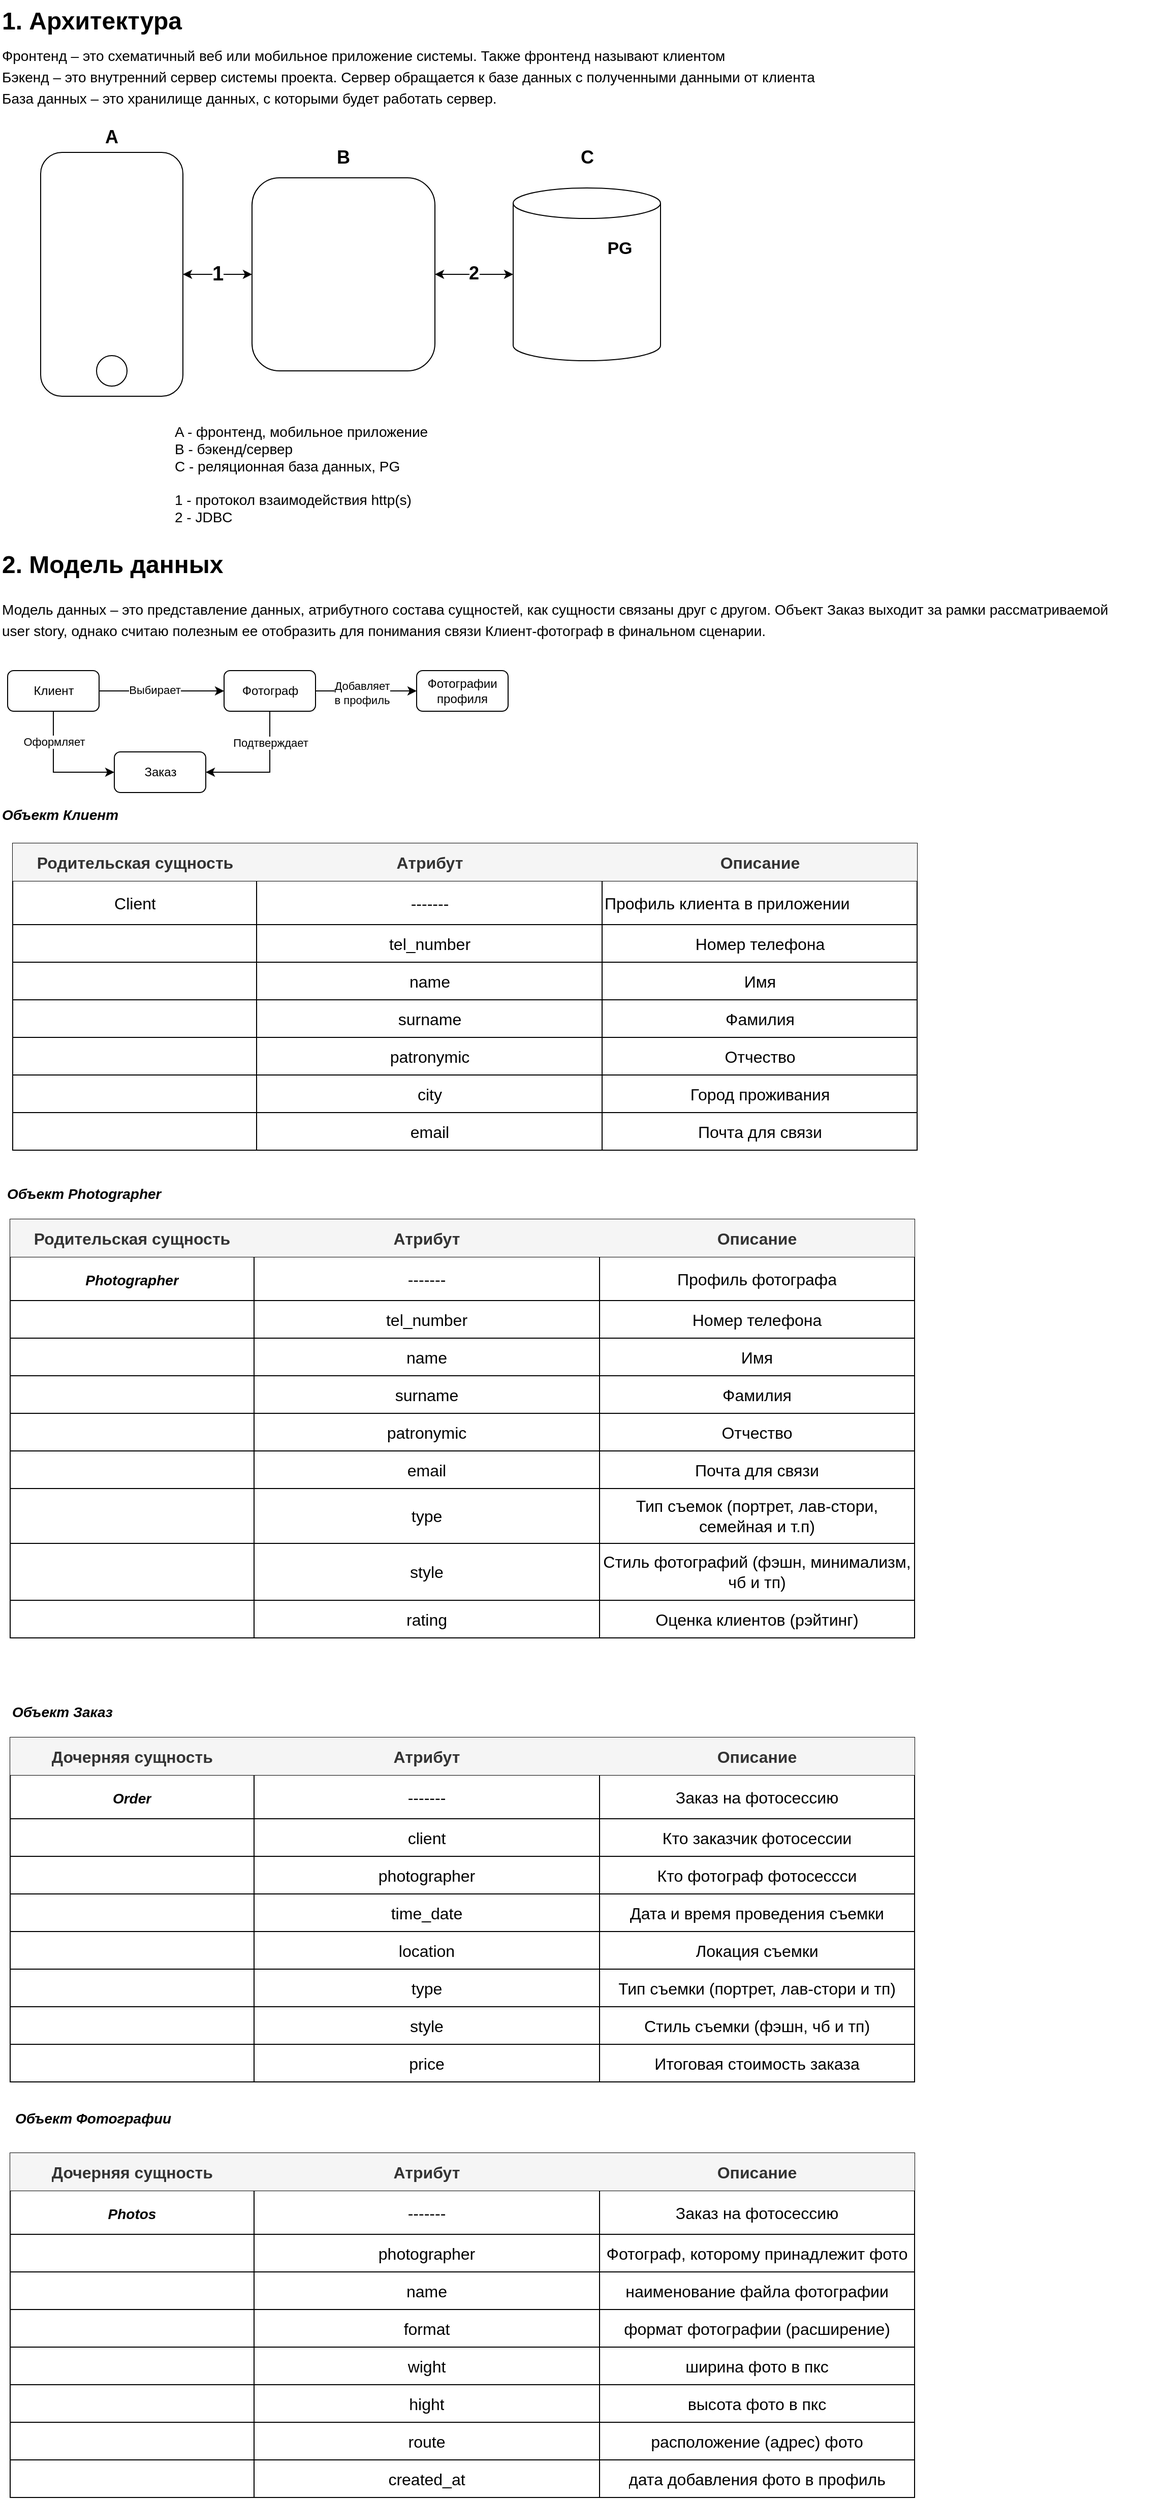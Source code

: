 <mxfile version="24.9.1">
  <diagram name="Страница — 1" id="ijxovVV1rgF7gnz3EdBH">
    <mxGraphModel dx="1050" dy="565" grid="1" gridSize="10" guides="1" tooltips="1" connect="1" arrows="1" fold="1" page="1" pageScale="1" pageWidth="1169" pageHeight="1654" math="0" shadow="0">
      <root>
        <mxCell id="0" />
        <mxCell id="1" parent="0" />
        <mxCell id="AkS7lIhU_IYrqKkZwIAo-1" value="&lt;h1 style=&quot;margin-top: 0px;&quot;&gt;1. Архитектура&lt;/h1&gt;&lt;p style=&quot;line-height: 50%; font-size: 14px;&quot;&gt;&lt;font style=&quot;font-size: 14px;&quot;&gt;&lt;span style=&quot;background-color: initial;&quot;&gt;Фронтенд – это схематичный веб или мобильное приложение системы. Также фронтенд&amp;nbsp;&lt;/span&gt;&lt;/font&gt;&lt;span style=&quot;background-color: initial;&quot;&gt;называют клиентом&lt;/span&gt;&lt;/p&gt;&lt;p style=&quot;line-height: 50%; font-size: 14px;&quot;&gt;&lt;font style=&quot;font-size: 14px;&quot;&gt;Бэкенд – это внутренний сервер системы проекта. Сервер обращается к базе данных с&amp;nbsp;&lt;/font&gt;&lt;span style=&quot;background-color: initial;&quot;&gt;полученными данными от клиента&amp;nbsp;&lt;/span&gt;&lt;/p&gt;&lt;p style=&quot;line-height: 50%; font-size: 14px;&quot;&gt;&lt;font style=&quot;font-size: 14px;&quot;&gt;База данных – это хранилище данных, с которыми будет работать сервер.&lt;/font&gt;&lt;/p&gt;&lt;p&gt;&lt;br&gt;&lt;/p&gt;" style="text;html=1;whiteSpace=wrap;overflow=hidden;rounded=0;" parent="1" vertex="1">
          <mxGeometry x="20" y="10" width="1130" height="170" as="geometry" />
        </mxCell>
        <mxCell id="AkS7lIhU_IYrqKkZwIAo-2" value="" style="rounded=1;whiteSpace=wrap;html=1;" parent="1" vertex="1">
          <mxGeometry x="60" y="160" width="140" height="240" as="geometry" />
        </mxCell>
        <mxCell id="AkS7lIhU_IYrqKkZwIAo-3" value="" style="ellipse;whiteSpace=wrap;html=1;" parent="1" vertex="1">
          <mxGeometry x="115" y="360" width="30" height="30" as="geometry" />
        </mxCell>
        <mxCell id="AkS7lIhU_IYrqKkZwIAo-4" value="" style="rounded=1;whiteSpace=wrap;html=1;" parent="1" vertex="1">
          <mxGeometry x="268" y="185" width="180" height="190" as="geometry" />
        </mxCell>
        <mxCell id="AkS7lIhU_IYrqKkZwIAo-5" value="" style="shape=cylinder3;whiteSpace=wrap;html=1;boundedLbl=1;backgroundOutline=1;size=15;" parent="1" vertex="1">
          <mxGeometry x="525" y="195" width="145" height="170" as="geometry" />
        </mxCell>
        <mxCell id="AkS7lIhU_IYrqKkZwIAo-7" value="&lt;b&gt;&lt;font style=&quot;font-size: 17px;&quot;&gt;PG&lt;/font&gt;&lt;/b&gt;" style="text;html=1;align=center;verticalAlign=middle;whiteSpace=wrap;rounded=0;" parent="1" vertex="1">
          <mxGeometry x="600" y="240" width="60" height="30" as="geometry" />
        </mxCell>
        <mxCell id="AkS7lIhU_IYrqKkZwIAo-8" value="&lt;font style=&quot;font-size: 18px;&quot;&gt;&lt;b&gt;A&lt;/b&gt;&lt;/font&gt;" style="text;html=1;align=center;verticalAlign=middle;whiteSpace=wrap;rounded=0;" parent="1" vertex="1">
          <mxGeometry x="100" y="130" width="60" height="30" as="geometry" />
        </mxCell>
        <mxCell id="AkS7lIhU_IYrqKkZwIAo-9" value="&lt;font style=&quot;font-size: 18px;&quot;&gt;&lt;b&gt;B&lt;/b&gt;&lt;/font&gt;" style="text;html=1;align=center;verticalAlign=middle;whiteSpace=wrap;rounded=0;" parent="1" vertex="1">
          <mxGeometry x="328" y="150" width="60" height="30" as="geometry" />
        </mxCell>
        <mxCell id="AkS7lIhU_IYrqKkZwIAo-10" value="&lt;font style=&quot;font-size: 18px;&quot;&gt;&lt;b&gt;C&lt;/b&gt;&lt;/font&gt;" style="text;html=1;align=center;verticalAlign=middle;whiteSpace=wrap;rounded=0;" parent="1" vertex="1">
          <mxGeometry x="567.5" y="150" width="60" height="30" as="geometry" />
        </mxCell>
        <mxCell id="AkS7lIhU_IYrqKkZwIAo-11" value="" style="endArrow=classic;startArrow=classic;html=1;rounded=0;exitX=1;exitY=0.5;exitDx=0;exitDy=0;" parent="1" source="AkS7lIhU_IYrqKkZwIAo-2" target="AkS7lIhU_IYrqKkZwIAo-4" edge="1">
          <mxGeometry width="50" height="50" relative="1" as="geometry">
            <mxPoint x="420" y="270" as="sourcePoint" />
            <mxPoint x="470" y="220" as="targetPoint" />
          </mxGeometry>
        </mxCell>
        <mxCell id="AkS7lIhU_IYrqKkZwIAo-12" value="&lt;font size=&quot;1&quot; style=&quot;&quot;&gt;&lt;b style=&quot;font-size: 20px;&quot;&gt;1&lt;/b&gt;&lt;/font&gt;" style="edgeLabel;html=1;align=center;verticalAlign=middle;resizable=0;points=[];" parent="AkS7lIhU_IYrqKkZwIAo-11" vertex="1" connectable="0">
          <mxGeometry x="-0.005" y="2" relative="1" as="geometry">
            <mxPoint as="offset" />
          </mxGeometry>
        </mxCell>
        <mxCell id="AkS7lIhU_IYrqKkZwIAo-13" value="" style="endArrow=classic;startArrow=classic;html=1;rounded=0;entryX=0;entryY=0.5;entryDx=0;entryDy=0;entryPerimeter=0;exitX=1;exitY=0.5;exitDx=0;exitDy=0;" parent="1" source="AkS7lIhU_IYrqKkZwIAo-4" target="AkS7lIhU_IYrqKkZwIAo-5" edge="1">
          <mxGeometry width="50" height="50" relative="1" as="geometry">
            <mxPoint x="470" y="310" as="sourcePoint" />
            <mxPoint x="470" y="220" as="targetPoint" />
          </mxGeometry>
        </mxCell>
        <mxCell id="AkS7lIhU_IYrqKkZwIAo-14" value="&lt;font style=&quot;font-size: 18px;&quot;&gt;&lt;b&gt;2&lt;/b&gt;&lt;/font&gt;" style="edgeLabel;html=1;align=center;verticalAlign=middle;resizable=0;points=[];" parent="AkS7lIhU_IYrqKkZwIAo-13" vertex="1" connectable="0">
          <mxGeometry x="-0.023" y="1" relative="1" as="geometry">
            <mxPoint as="offset" />
          </mxGeometry>
        </mxCell>
        <mxCell id="AkS7lIhU_IYrqKkZwIAo-15" value="&lt;font style=&quot;font-size: 14px;&quot;&gt;A - фронтенд, мобильное приложение&lt;/font&gt;&lt;div&gt;&lt;font style=&quot;font-size: 14px;&quot;&gt;B - бэкенд/сервер&lt;/font&gt;&lt;/div&gt;&lt;div&gt;&lt;font style=&quot;font-size: 14px;&quot;&gt;C - реляционная база данных, PG&lt;/font&gt;&lt;/div&gt;&lt;div&gt;&lt;font style=&quot;font-size: 14px;&quot;&gt;&lt;br&gt;&lt;/font&gt;&lt;/div&gt;&lt;div&gt;&lt;font style=&quot;font-size: 14px;&quot;&gt;1 - протокол взаимодействия http(s)&lt;/font&gt;&lt;/div&gt;&lt;div&gt;&lt;font style=&quot;font-size: 14px;&quot;&gt;2 - JDBC&lt;/font&gt;&lt;/div&gt;" style="text;html=1;align=left;verticalAlign=top;whiteSpace=wrap;rounded=0;" parent="1" vertex="1">
          <mxGeometry x="190" y="420" width="460" height="110" as="geometry" />
        </mxCell>
        <mxCell id="ub23vjz9PENQ5aywY2CP-2" value="&lt;h1 style=&quot;margin-top: 0px; line-height: 160%;&quot;&gt;2. Модель данных&lt;/h1&gt;&lt;p style=&quot;line-height: 160%;&quot;&gt;&lt;span style=&quot;font-size: 14px;&quot;&gt;Модель данных – это представление данных, атрибутного состава сущностей, как сущности&amp;nbsp;&lt;/span&gt;&lt;span style=&quot;font-size: 14px; background-color: initial;&quot;&gt;связаны друг с другом. Объект Заказ выходит за рамки рассматриваемой user story, однако считаю полезным ее отобразить для понимания связи Клиент-фотограф в финальном сценарии.&lt;/span&gt;&lt;/p&gt;" style="text;html=1;whiteSpace=wrap;overflow=hidden;rounded=0;" parent="1" vertex="1">
          <mxGeometry x="20" y="540" width="1120" height="120" as="geometry" />
        </mxCell>
        <mxCell id="ub23vjz9PENQ5aywY2CP-6" style="edgeStyle=orthogonalEdgeStyle;rounded=0;orthogonalLoop=1;jettySize=auto;html=1;entryX=0;entryY=0.5;entryDx=0;entryDy=0;" parent="1" source="ub23vjz9PENQ5aywY2CP-3" target="ub23vjz9PENQ5aywY2CP-5" edge="1">
          <mxGeometry relative="1" as="geometry">
            <Array as="points">
              <mxPoint x="72.5" y="770" />
            </Array>
          </mxGeometry>
        </mxCell>
        <mxCell id="ub23vjz9PENQ5aywY2CP-8" value="Оформляет" style="edgeLabel;html=1;align=center;verticalAlign=middle;resizable=0;points=[];" parent="ub23vjz9PENQ5aywY2CP-6" vertex="1" connectable="0">
          <mxGeometry x="-0.22" relative="1" as="geometry">
            <mxPoint y="-17" as="offset" />
          </mxGeometry>
        </mxCell>
        <mxCell id="ub23vjz9PENQ5aywY2CP-10" style="edgeStyle=orthogonalEdgeStyle;rounded=0;orthogonalLoop=1;jettySize=auto;html=1;" parent="1" source="ub23vjz9PENQ5aywY2CP-3" target="ub23vjz9PENQ5aywY2CP-4" edge="1">
          <mxGeometry relative="1" as="geometry" />
        </mxCell>
        <mxCell id="ub23vjz9PENQ5aywY2CP-11" value="Выбирает" style="edgeLabel;html=1;align=center;verticalAlign=middle;resizable=0;points=[];" parent="ub23vjz9PENQ5aywY2CP-10" vertex="1" connectable="0">
          <mxGeometry x="-0.115" y="1" relative="1" as="geometry">
            <mxPoint as="offset" />
          </mxGeometry>
        </mxCell>
        <mxCell id="ub23vjz9PENQ5aywY2CP-3" value="Клиент" style="rounded=1;whiteSpace=wrap;html=1;" parent="1" vertex="1">
          <mxGeometry x="27.5" y="670" width="90" height="40" as="geometry" />
        </mxCell>
        <mxCell id="ub23vjz9PENQ5aywY2CP-7" style="edgeStyle=orthogonalEdgeStyle;rounded=0;orthogonalLoop=1;jettySize=auto;html=1;entryX=1;entryY=0.5;entryDx=0;entryDy=0;" parent="1" source="ub23vjz9PENQ5aywY2CP-4" target="ub23vjz9PENQ5aywY2CP-5" edge="1">
          <mxGeometry relative="1" as="geometry">
            <Array as="points">
              <mxPoint x="285.5" y="770" />
            </Array>
          </mxGeometry>
        </mxCell>
        <mxCell id="ub23vjz9PENQ5aywY2CP-9" value="Подтверждает" style="edgeLabel;html=1;align=center;verticalAlign=middle;resizable=0;points=[];" parent="ub23vjz9PENQ5aywY2CP-7" vertex="1" connectable="0">
          <mxGeometry x="-0.407" y="1" relative="1" as="geometry">
            <mxPoint x="-1" y="-6" as="offset" />
          </mxGeometry>
        </mxCell>
        <mxCell id="WX2nrQJQql0S8Ajp5fCX-50" style="edgeStyle=orthogonalEdgeStyle;rounded=0;orthogonalLoop=1;jettySize=auto;html=1;" edge="1" parent="1" source="ub23vjz9PENQ5aywY2CP-4" target="WX2nrQJQql0S8Ajp5fCX-49">
          <mxGeometry relative="1" as="geometry" />
        </mxCell>
        <mxCell id="WX2nrQJQql0S8Ajp5fCX-51" value="Добавляет&lt;div&gt;в профиль&lt;/div&gt;" style="edgeLabel;html=1;align=center;verticalAlign=middle;resizable=0;points=[];" vertex="1" connectable="0" parent="WX2nrQJQql0S8Ajp5fCX-50">
          <mxGeometry x="-0.097" y="-2" relative="1" as="geometry">
            <mxPoint as="offset" />
          </mxGeometry>
        </mxCell>
        <mxCell id="ub23vjz9PENQ5aywY2CP-4" value="Фотограф" style="rounded=1;whiteSpace=wrap;html=1;" parent="1" vertex="1">
          <mxGeometry x="240.5" y="670" width="90" height="40" as="geometry" />
        </mxCell>
        <mxCell id="ub23vjz9PENQ5aywY2CP-5" value="Заказ" style="rounded=1;whiteSpace=wrap;html=1;" parent="1" vertex="1">
          <mxGeometry x="132.5" y="750" width="90" height="40" as="geometry" />
        </mxCell>
        <mxCell id="ub23vjz9PENQ5aywY2CP-14" value="" style="shape=table;startSize=0;container=1;collapsible=0;childLayout=tableLayout;fontSize=16;" parent="1" vertex="1">
          <mxGeometry x="32.5" y="840" width="890" height="302" as="geometry" />
        </mxCell>
        <mxCell id="ub23vjz9PENQ5aywY2CP-15" value="" style="shape=tableRow;horizontal=0;startSize=0;swimlaneHead=0;swimlaneBody=0;strokeColor=inherit;top=0;left=0;bottom=0;right=0;collapsible=0;dropTarget=0;fillColor=none;points=[[0,0.5],[1,0.5]];portConstraint=eastwest;fontSize=16;" parent="ub23vjz9PENQ5aywY2CP-14" vertex="1">
          <mxGeometry width="890" height="37" as="geometry" />
        </mxCell>
        <mxCell id="ub23vjz9PENQ5aywY2CP-16" value="Родительская сущность" style="shape=partialRectangle;html=1;whiteSpace=wrap;connectable=0;strokeColor=#666666;overflow=hidden;fillColor=#f5f5f5;top=0;left=0;bottom=0;right=0;pointerEvents=1;fontSize=16;fontStyle=1;fontColor=#333333;perimeterSpacing=1;" parent="ub23vjz9PENQ5aywY2CP-15" vertex="1">
          <mxGeometry width="240" height="37" as="geometry">
            <mxRectangle width="240" height="37" as="alternateBounds" />
          </mxGeometry>
        </mxCell>
        <mxCell id="ub23vjz9PENQ5aywY2CP-17" value="Атрибут" style="shape=partialRectangle;html=1;whiteSpace=wrap;connectable=0;strokeColor=#666666;overflow=hidden;fillColor=#f5f5f5;top=0;left=0;bottom=0;right=0;pointerEvents=1;fontSize=16;fontStyle=1;fontColor=#333333;perimeterSpacing=1;" parent="ub23vjz9PENQ5aywY2CP-15" vertex="1">
          <mxGeometry x="240" width="340" height="37" as="geometry">
            <mxRectangle width="340" height="37" as="alternateBounds" />
          </mxGeometry>
        </mxCell>
        <mxCell id="ub23vjz9PENQ5aywY2CP-18" value="Описание" style="shape=partialRectangle;html=1;whiteSpace=wrap;connectable=0;strokeColor=#666666;overflow=hidden;fillColor=#f5f5f5;top=0;left=0;bottom=0;right=0;pointerEvents=1;fontSize=16;fontStyle=1;fontColor=#333333;perimeterSpacing=1;" parent="ub23vjz9PENQ5aywY2CP-15" vertex="1">
          <mxGeometry x="580" width="310" height="37" as="geometry">
            <mxRectangle width="310" height="37" as="alternateBounds" />
          </mxGeometry>
        </mxCell>
        <mxCell id="ub23vjz9PENQ5aywY2CP-19" value="" style="shape=tableRow;horizontal=0;startSize=0;swimlaneHead=0;swimlaneBody=0;strokeColor=inherit;top=0;left=0;bottom=0;right=0;collapsible=0;dropTarget=0;fillColor=none;points=[[0,0.5],[1,0.5]];portConstraint=eastwest;fontSize=16;" parent="ub23vjz9PENQ5aywY2CP-14" vertex="1">
          <mxGeometry y="37" width="890" height="43" as="geometry" />
        </mxCell>
        <mxCell id="ub23vjz9PENQ5aywY2CP-20" value="Client" style="shape=partialRectangle;html=1;whiteSpace=wrap;connectable=0;strokeColor=inherit;overflow=hidden;fillColor=none;top=0;left=0;bottom=0;right=0;pointerEvents=1;fontSize=16;" parent="ub23vjz9PENQ5aywY2CP-19" vertex="1">
          <mxGeometry width="240" height="43" as="geometry">
            <mxRectangle width="240" height="43" as="alternateBounds" />
          </mxGeometry>
        </mxCell>
        <mxCell id="ub23vjz9PENQ5aywY2CP-21" value="-------" style="shape=partialRectangle;html=1;whiteSpace=wrap;connectable=0;strokeColor=inherit;overflow=hidden;fillColor=none;top=0;left=0;bottom=0;right=0;pointerEvents=1;fontSize=16;" parent="ub23vjz9PENQ5aywY2CP-19" vertex="1">
          <mxGeometry x="240" width="340" height="43" as="geometry">
            <mxRectangle width="340" height="43" as="alternateBounds" />
          </mxGeometry>
        </mxCell>
        <mxCell id="ub23vjz9PENQ5aywY2CP-22" value="Профиль клиента в приложении" style="shape=partialRectangle;html=1;whiteSpace=wrap;connectable=0;strokeColor=inherit;overflow=hidden;fillColor=none;top=0;left=0;bottom=0;right=0;pointerEvents=1;fontSize=16;align=left;" parent="ub23vjz9PENQ5aywY2CP-19" vertex="1">
          <mxGeometry x="580" width="310" height="43" as="geometry">
            <mxRectangle width="310" height="43" as="alternateBounds" />
          </mxGeometry>
        </mxCell>
        <mxCell id="ub23vjz9PENQ5aywY2CP-40" style="shape=tableRow;horizontal=0;startSize=0;swimlaneHead=0;swimlaneBody=0;strokeColor=inherit;top=0;left=0;bottom=0;right=0;collapsible=0;dropTarget=0;fillColor=none;points=[[0,0.5],[1,0.5]];portConstraint=eastwest;fontSize=16;" parent="ub23vjz9PENQ5aywY2CP-14" vertex="1">
          <mxGeometry y="80" width="890" height="37" as="geometry" />
        </mxCell>
        <mxCell id="ub23vjz9PENQ5aywY2CP-41" style="shape=partialRectangle;html=1;whiteSpace=wrap;connectable=0;strokeColor=inherit;overflow=hidden;fillColor=none;top=0;left=0;bottom=0;right=0;pointerEvents=1;fontSize=16;" parent="ub23vjz9PENQ5aywY2CP-40" vertex="1">
          <mxGeometry width="240" height="37" as="geometry">
            <mxRectangle width="240" height="37" as="alternateBounds" />
          </mxGeometry>
        </mxCell>
        <mxCell id="ub23vjz9PENQ5aywY2CP-42" value="tel_number" style="shape=partialRectangle;html=1;whiteSpace=wrap;connectable=0;strokeColor=inherit;overflow=hidden;fillColor=none;top=0;left=0;bottom=0;right=0;pointerEvents=1;fontSize=16;" parent="ub23vjz9PENQ5aywY2CP-40" vertex="1">
          <mxGeometry x="240" width="340" height="37" as="geometry">
            <mxRectangle width="340" height="37" as="alternateBounds" />
          </mxGeometry>
        </mxCell>
        <mxCell id="ub23vjz9PENQ5aywY2CP-43" value="Номер телефона" style="shape=partialRectangle;html=1;whiteSpace=wrap;connectable=0;strokeColor=inherit;overflow=hidden;fillColor=none;top=0;left=0;bottom=0;right=0;pointerEvents=1;fontSize=16;" parent="ub23vjz9PENQ5aywY2CP-40" vertex="1">
          <mxGeometry x="580" width="310" height="37" as="geometry">
            <mxRectangle width="310" height="37" as="alternateBounds" />
          </mxGeometry>
        </mxCell>
        <mxCell id="ub23vjz9PENQ5aywY2CP-36" style="shape=tableRow;horizontal=0;startSize=0;swimlaneHead=0;swimlaneBody=0;strokeColor=inherit;top=0;left=0;bottom=0;right=0;collapsible=0;dropTarget=0;fillColor=none;points=[[0,0.5],[1,0.5]];portConstraint=eastwest;fontSize=16;" parent="ub23vjz9PENQ5aywY2CP-14" vertex="1">
          <mxGeometry y="117" width="890" height="37" as="geometry" />
        </mxCell>
        <mxCell id="ub23vjz9PENQ5aywY2CP-37" style="shape=partialRectangle;html=1;whiteSpace=wrap;connectable=0;strokeColor=inherit;overflow=hidden;fillColor=none;top=0;left=0;bottom=0;right=0;pointerEvents=1;fontSize=16;" parent="ub23vjz9PENQ5aywY2CP-36" vertex="1">
          <mxGeometry width="240" height="37" as="geometry">
            <mxRectangle width="240" height="37" as="alternateBounds" />
          </mxGeometry>
        </mxCell>
        <mxCell id="ub23vjz9PENQ5aywY2CP-38" value="name" style="shape=partialRectangle;html=1;whiteSpace=wrap;connectable=0;strokeColor=inherit;overflow=hidden;fillColor=none;top=0;left=0;bottom=0;right=0;pointerEvents=1;fontSize=16;" parent="ub23vjz9PENQ5aywY2CP-36" vertex="1">
          <mxGeometry x="240" width="340" height="37" as="geometry">
            <mxRectangle width="340" height="37" as="alternateBounds" />
          </mxGeometry>
        </mxCell>
        <mxCell id="ub23vjz9PENQ5aywY2CP-39" value="Имя" style="shape=partialRectangle;html=1;whiteSpace=wrap;connectable=0;strokeColor=inherit;overflow=hidden;fillColor=none;top=0;left=0;bottom=0;right=0;pointerEvents=1;fontSize=16;" parent="ub23vjz9PENQ5aywY2CP-36" vertex="1">
          <mxGeometry x="580" width="310" height="37" as="geometry">
            <mxRectangle width="310" height="37" as="alternateBounds" />
          </mxGeometry>
        </mxCell>
        <mxCell id="ub23vjz9PENQ5aywY2CP-32" style="shape=tableRow;horizontal=0;startSize=0;swimlaneHead=0;swimlaneBody=0;strokeColor=inherit;top=0;left=0;bottom=0;right=0;collapsible=0;dropTarget=0;fillColor=none;points=[[0,0.5],[1,0.5]];portConstraint=eastwest;fontSize=16;" parent="ub23vjz9PENQ5aywY2CP-14" vertex="1">
          <mxGeometry y="154" width="890" height="37" as="geometry" />
        </mxCell>
        <mxCell id="ub23vjz9PENQ5aywY2CP-33" style="shape=partialRectangle;html=1;whiteSpace=wrap;connectable=0;strokeColor=inherit;overflow=hidden;fillColor=none;top=0;left=0;bottom=0;right=0;pointerEvents=1;fontSize=16;" parent="ub23vjz9PENQ5aywY2CP-32" vertex="1">
          <mxGeometry width="240" height="37" as="geometry">
            <mxRectangle width="240" height="37" as="alternateBounds" />
          </mxGeometry>
        </mxCell>
        <mxCell id="ub23vjz9PENQ5aywY2CP-34" value="surname" style="shape=partialRectangle;html=1;whiteSpace=wrap;connectable=0;strokeColor=inherit;overflow=hidden;fillColor=none;top=0;left=0;bottom=0;right=0;pointerEvents=1;fontSize=16;" parent="ub23vjz9PENQ5aywY2CP-32" vertex="1">
          <mxGeometry x="240" width="340" height="37" as="geometry">
            <mxRectangle width="340" height="37" as="alternateBounds" />
          </mxGeometry>
        </mxCell>
        <mxCell id="ub23vjz9PENQ5aywY2CP-35" value="Фамилия" style="shape=partialRectangle;html=1;whiteSpace=wrap;connectable=0;strokeColor=inherit;overflow=hidden;fillColor=none;top=0;left=0;bottom=0;right=0;pointerEvents=1;fontSize=16;" parent="ub23vjz9PENQ5aywY2CP-32" vertex="1">
          <mxGeometry x="580" width="310" height="37" as="geometry">
            <mxRectangle width="310" height="37" as="alternateBounds" />
          </mxGeometry>
        </mxCell>
        <mxCell id="ub23vjz9PENQ5aywY2CP-28" style="shape=tableRow;horizontal=0;startSize=0;swimlaneHead=0;swimlaneBody=0;strokeColor=inherit;top=0;left=0;bottom=0;right=0;collapsible=0;dropTarget=0;fillColor=none;points=[[0,0.5],[1,0.5]];portConstraint=eastwest;fontSize=16;" parent="ub23vjz9PENQ5aywY2CP-14" vertex="1">
          <mxGeometry y="191" width="890" height="37" as="geometry" />
        </mxCell>
        <mxCell id="ub23vjz9PENQ5aywY2CP-29" style="shape=partialRectangle;html=1;whiteSpace=wrap;connectable=0;strokeColor=inherit;overflow=hidden;fillColor=none;top=0;left=0;bottom=0;right=0;pointerEvents=1;fontSize=16;" parent="ub23vjz9PENQ5aywY2CP-28" vertex="1">
          <mxGeometry width="240" height="37" as="geometry">
            <mxRectangle width="240" height="37" as="alternateBounds" />
          </mxGeometry>
        </mxCell>
        <mxCell id="ub23vjz9PENQ5aywY2CP-30" value="patronymic" style="shape=partialRectangle;html=1;whiteSpace=wrap;connectable=0;strokeColor=inherit;overflow=hidden;fillColor=none;top=0;left=0;bottom=0;right=0;pointerEvents=1;fontSize=16;" parent="ub23vjz9PENQ5aywY2CP-28" vertex="1">
          <mxGeometry x="240" width="340" height="37" as="geometry">
            <mxRectangle width="340" height="37" as="alternateBounds" />
          </mxGeometry>
        </mxCell>
        <mxCell id="ub23vjz9PENQ5aywY2CP-31" value="Отчество" style="shape=partialRectangle;html=1;whiteSpace=wrap;connectable=0;strokeColor=inherit;overflow=hidden;fillColor=none;top=0;left=0;bottom=0;right=0;pointerEvents=1;fontSize=16;" parent="ub23vjz9PENQ5aywY2CP-28" vertex="1">
          <mxGeometry x="580" width="310" height="37" as="geometry">
            <mxRectangle width="310" height="37" as="alternateBounds" />
          </mxGeometry>
        </mxCell>
        <mxCell id="ub23vjz9PENQ5aywY2CP-53" style="shape=tableRow;horizontal=0;startSize=0;swimlaneHead=0;swimlaneBody=0;strokeColor=inherit;top=0;left=0;bottom=0;right=0;collapsible=0;dropTarget=0;fillColor=none;points=[[0,0.5],[1,0.5]];portConstraint=eastwest;fontSize=16;" parent="ub23vjz9PENQ5aywY2CP-14" vertex="1">
          <mxGeometry y="228" width="890" height="37" as="geometry" />
        </mxCell>
        <mxCell id="ub23vjz9PENQ5aywY2CP-54" style="shape=partialRectangle;html=1;whiteSpace=wrap;connectable=0;strokeColor=inherit;overflow=hidden;fillColor=none;top=0;left=0;bottom=0;right=0;pointerEvents=1;fontSize=16;" parent="ub23vjz9PENQ5aywY2CP-53" vertex="1">
          <mxGeometry width="240" height="37" as="geometry">
            <mxRectangle width="240" height="37" as="alternateBounds" />
          </mxGeometry>
        </mxCell>
        <mxCell id="ub23vjz9PENQ5aywY2CP-55" value="city" style="shape=partialRectangle;html=1;whiteSpace=wrap;connectable=0;strokeColor=inherit;overflow=hidden;fillColor=none;top=0;left=0;bottom=0;right=0;pointerEvents=1;fontSize=16;" parent="ub23vjz9PENQ5aywY2CP-53" vertex="1">
          <mxGeometry x="240" width="340" height="37" as="geometry">
            <mxRectangle width="340" height="37" as="alternateBounds" />
          </mxGeometry>
        </mxCell>
        <mxCell id="ub23vjz9PENQ5aywY2CP-56" value="Город проживания" style="shape=partialRectangle;html=1;whiteSpace=wrap;connectable=0;strokeColor=inherit;overflow=hidden;fillColor=none;top=0;left=0;bottom=0;right=0;pointerEvents=1;fontSize=16;" parent="ub23vjz9PENQ5aywY2CP-53" vertex="1">
          <mxGeometry x="580" width="310" height="37" as="geometry">
            <mxRectangle width="310" height="37" as="alternateBounds" />
          </mxGeometry>
        </mxCell>
        <mxCell id="ub23vjz9PENQ5aywY2CP-49" style="shape=tableRow;horizontal=0;startSize=0;swimlaneHead=0;swimlaneBody=0;strokeColor=inherit;top=0;left=0;bottom=0;right=0;collapsible=0;dropTarget=0;fillColor=none;points=[[0,0.5],[1,0.5]];portConstraint=eastwest;fontSize=16;" parent="ub23vjz9PENQ5aywY2CP-14" vertex="1">
          <mxGeometry y="265" width="890" height="37" as="geometry" />
        </mxCell>
        <mxCell id="ub23vjz9PENQ5aywY2CP-50" style="shape=partialRectangle;html=1;whiteSpace=wrap;connectable=0;strokeColor=inherit;overflow=hidden;fillColor=none;top=0;left=0;bottom=0;right=0;pointerEvents=1;fontSize=16;" parent="ub23vjz9PENQ5aywY2CP-49" vertex="1">
          <mxGeometry width="240" height="37" as="geometry">
            <mxRectangle width="240" height="37" as="alternateBounds" />
          </mxGeometry>
        </mxCell>
        <mxCell id="ub23vjz9PENQ5aywY2CP-51" value="email" style="shape=partialRectangle;html=1;whiteSpace=wrap;connectable=0;strokeColor=inherit;overflow=hidden;fillColor=none;top=0;left=0;bottom=0;right=0;pointerEvents=1;fontSize=16;" parent="ub23vjz9PENQ5aywY2CP-49" vertex="1">
          <mxGeometry x="240" width="340" height="37" as="geometry">
            <mxRectangle width="340" height="37" as="alternateBounds" />
          </mxGeometry>
        </mxCell>
        <mxCell id="ub23vjz9PENQ5aywY2CP-52" value="Почта для связи" style="shape=partialRectangle;html=1;whiteSpace=wrap;connectable=0;strokeColor=inherit;overflow=hidden;fillColor=none;top=0;left=0;bottom=0;right=0;pointerEvents=1;fontSize=16;" parent="ub23vjz9PENQ5aywY2CP-49" vertex="1">
          <mxGeometry x="580" width="310" height="37" as="geometry">
            <mxRectangle width="310" height="37" as="alternateBounds" />
          </mxGeometry>
        </mxCell>
        <mxCell id="ub23vjz9PENQ5aywY2CP-27" value="Объект Клиент" style="text;html=1;whiteSpace=wrap;overflow=hidden;rounded=0;fontSize=14;fontStyle=3" parent="1" vertex="1">
          <mxGeometry x="20" y="797" width="1130" height="30" as="geometry" />
        </mxCell>
        <mxCell id="ub23vjz9PENQ5aywY2CP-82" value="" style="shape=table;startSize=0;container=1;collapsible=0;childLayout=tableLayout;fontSize=16;" parent="1" vertex="1">
          <mxGeometry x="30" y="1210" width="890" height="412" as="geometry" />
        </mxCell>
        <mxCell id="ub23vjz9PENQ5aywY2CP-83" value="" style="shape=tableRow;horizontal=0;startSize=0;swimlaneHead=0;swimlaneBody=0;strokeColor=inherit;top=0;left=0;bottom=0;right=0;collapsible=0;dropTarget=0;fillColor=none;points=[[0,0.5],[1,0.5]];portConstraint=eastwest;fontSize=16;" parent="ub23vjz9PENQ5aywY2CP-82" vertex="1">
          <mxGeometry width="890" height="37" as="geometry" />
        </mxCell>
        <mxCell id="ub23vjz9PENQ5aywY2CP-84" value="Родительская сущность" style="shape=partialRectangle;html=1;whiteSpace=wrap;connectable=0;strokeColor=#666666;overflow=hidden;fillColor=#f5f5f5;top=0;left=0;bottom=0;right=0;pointerEvents=1;fontSize=16;fontStyle=1;fontColor=#333333;perimeterSpacing=1;" parent="ub23vjz9PENQ5aywY2CP-83" vertex="1">
          <mxGeometry width="240" height="37" as="geometry">
            <mxRectangle width="240" height="37" as="alternateBounds" />
          </mxGeometry>
        </mxCell>
        <mxCell id="ub23vjz9PENQ5aywY2CP-85" value="Атрибут" style="shape=partialRectangle;html=1;whiteSpace=wrap;connectable=0;strokeColor=#666666;overflow=hidden;fillColor=#f5f5f5;top=0;left=0;bottom=0;right=0;pointerEvents=1;fontSize=16;fontStyle=1;fontColor=#333333;perimeterSpacing=1;" parent="ub23vjz9PENQ5aywY2CP-83" vertex="1">
          <mxGeometry x="240" width="340" height="37" as="geometry">
            <mxRectangle width="340" height="37" as="alternateBounds" />
          </mxGeometry>
        </mxCell>
        <mxCell id="ub23vjz9PENQ5aywY2CP-86" value="Описание" style="shape=partialRectangle;html=1;whiteSpace=wrap;connectable=0;strokeColor=#666666;overflow=hidden;fillColor=#f5f5f5;top=0;left=0;bottom=0;right=0;pointerEvents=1;fontSize=16;fontStyle=1;fontColor=#333333;perimeterSpacing=1;" parent="ub23vjz9PENQ5aywY2CP-83" vertex="1">
          <mxGeometry x="580" width="310" height="37" as="geometry">
            <mxRectangle width="310" height="37" as="alternateBounds" />
          </mxGeometry>
        </mxCell>
        <mxCell id="ub23vjz9PENQ5aywY2CP-87" value="" style="shape=tableRow;horizontal=0;startSize=0;swimlaneHead=0;swimlaneBody=0;strokeColor=inherit;top=0;left=0;bottom=0;right=0;collapsible=0;dropTarget=0;fillColor=none;points=[[0,0.5],[1,0.5]];portConstraint=eastwest;fontSize=16;" parent="ub23vjz9PENQ5aywY2CP-82" vertex="1">
          <mxGeometry y="37" width="890" height="43" as="geometry" />
        </mxCell>
        <mxCell id="ub23vjz9PENQ5aywY2CP-88" value="&lt;span style=&quot;font-size: 14px; font-style: italic; font-weight: 700; text-align: left;&quot;&gt;Photographer&lt;/span&gt;" style="shape=partialRectangle;html=1;whiteSpace=wrap;connectable=0;strokeColor=inherit;overflow=hidden;fillColor=none;top=0;left=0;bottom=0;right=0;pointerEvents=1;fontSize=16;" parent="ub23vjz9PENQ5aywY2CP-87" vertex="1">
          <mxGeometry width="240" height="43" as="geometry">
            <mxRectangle width="240" height="43" as="alternateBounds" />
          </mxGeometry>
        </mxCell>
        <mxCell id="ub23vjz9PENQ5aywY2CP-89" value="-------" style="shape=partialRectangle;html=1;whiteSpace=wrap;connectable=0;strokeColor=inherit;overflow=hidden;fillColor=none;top=0;left=0;bottom=0;right=0;pointerEvents=1;fontSize=16;" parent="ub23vjz9PENQ5aywY2CP-87" vertex="1">
          <mxGeometry x="240" width="340" height="43" as="geometry">
            <mxRectangle width="340" height="43" as="alternateBounds" />
          </mxGeometry>
        </mxCell>
        <mxCell id="ub23vjz9PENQ5aywY2CP-90" value="Профиль фотографа" style="shape=partialRectangle;html=1;whiteSpace=wrap;connectable=0;strokeColor=inherit;overflow=hidden;fillColor=none;top=0;left=0;bottom=0;right=0;pointerEvents=1;fontSize=16;align=center;" parent="ub23vjz9PENQ5aywY2CP-87" vertex="1">
          <mxGeometry x="580" width="310" height="43" as="geometry">
            <mxRectangle width="310" height="43" as="alternateBounds" />
          </mxGeometry>
        </mxCell>
        <mxCell id="ub23vjz9PENQ5aywY2CP-91" style="shape=tableRow;horizontal=0;startSize=0;swimlaneHead=0;swimlaneBody=0;strokeColor=inherit;top=0;left=0;bottom=0;right=0;collapsible=0;dropTarget=0;fillColor=none;points=[[0,0.5],[1,0.5]];portConstraint=eastwest;fontSize=16;" parent="ub23vjz9PENQ5aywY2CP-82" vertex="1">
          <mxGeometry y="80" width="890" height="37" as="geometry" />
        </mxCell>
        <mxCell id="ub23vjz9PENQ5aywY2CP-92" style="shape=partialRectangle;html=1;whiteSpace=wrap;connectable=0;strokeColor=inherit;overflow=hidden;fillColor=none;top=0;left=0;bottom=0;right=0;pointerEvents=1;fontSize=16;" parent="ub23vjz9PENQ5aywY2CP-91" vertex="1">
          <mxGeometry width="240" height="37" as="geometry">
            <mxRectangle width="240" height="37" as="alternateBounds" />
          </mxGeometry>
        </mxCell>
        <mxCell id="ub23vjz9PENQ5aywY2CP-93" value="tel_number" style="shape=partialRectangle;html=1;whiteSpace=wrap;connectable=0;strokeColor=inherit;overflow=hidden;fillColor=none;top=0;left=0;bottom=0;right=0;pointerEvents=1;fontSize=16;" parent="ub23vjz9PENQ5aywY2CP-91" vertex="1">
          <mxGeometry x="240" width="340" height="37" as="geometry">
            <mxRectangle width="340" height="37" as="alternateBounds" />
          </mxGeometry>
        </mxCell>
        <mxCell id="ub23vjz9PENQ5aywY2CP-94" value="Номер телефона" style="shape=partialRectangle;html=1;whiteSpace=wrap;connectable=0;strokeColor=inherit;overflow=hidden;fillColor=none;top=0;left=0;bottom=0;right=0;pointerEvents=1;fontSize=16;" parent="ub23vjz9PENQ5aywY2CP-91" vertex="1">
          <mxGeometry x="580" width="310" height="37" as="geometry">
            <mxRectangle width="310" height="37" as="alternateBounds" />
          </mxGeometry>
        </mxCell>
        <mxCell id="ub23vjz9PENQ5aywY2CP-95" style="shape=tableRow;horizontal=0;startSize=0;swimlaneHead=0;swimlaneBody=0;strokeColor=inherit;top=0;left=0;bottom=0;right=0;collapsible=0;dropTarget=0;fillColor=none;points=[[0,0.5],[1,0.5]];portConstraint=eastwest;fontSize=16;" parent="ub23vjz9PENQ5aywY2CP-82" vertex="1">
          <mxGeometry y="117" width="890" height="37" as="geometry" />
        </mxCell>
        <mxCell id="ub23vjz9PENQ5aywY2CP-96" style="shape=partialRectangle;html=1;whiteSpace=wrap;connectable=0;strokeColor=inherit;overflow=hidden;fillColor=none;top=0;left=0;bottom=0;right=0;pointerEvents=1;fontSize=16;" parent="ub23vjz9PENQ5aywY2CP-95" vertex="1">
          <mxGeometry width="240" height="37" as="geometry">
            <mxRectangle width="240" height="37" as="alternateBounds" />
          </mxGeometry>
        </mxCell>
        <mxCell id="ub23vjz9PENQ5aywY2CP-97" value="name" style="shape=partialRectangle;html=1;whiteSpace=wrap;connectable=0;strokeColor=inherit;overflow=hidden;fillColor=none;top=0;left=0;bottom=0;right=0;pointerEvents=1;fontSize=16;" parent="ub23vjz9PENQ5aywY2CP-95" vertex="1">
          <mxGeometry x="240" width="340" height="37" as="geometry">
            <mxRectangle width="340" height="37" as="alternateBounds" />
          </mxGeometry>
        </mxCell>
        <mxCell id="ub23vjz9PENQ5aywY2CP-98" value="Имя" style="shape=partialRectangle;html=1;whiteSpace=wrap;connectable=0;strokeColor=inherit;overflow=hidden;fillColor=none;top=0;left=0;bottom=0;right=0;pointerEvents=1;fontSize=16;" parent="ub23vjz9PENQ5aywY2CP-95" vertex="1">
          <mxGeometry x="580" width="310" height="37" as="geometry">
            <mxRectangle width="310" height="37" as="alternateBounds" />
          </mxGeometry>
        </mxCell>
        <mxCell id="ub23vjz9PENQ5aywY2CP-99" style="shape=tableRow;horizontal=0;startSize=0;swimlaneHead=0;swimlaneBody=0;strokeColor=inherit;top=0;left=0;bottom=0;right=0;collapsible=0;dropTarget=0;fillColor=none;points=[[0,0.5],[1,0.5]];portConstraint=eastwest;fontSize=16;" parent="ub23vjz9PENQ5aywY2CP-82" vertex="1">
          <mxGeometry y="154" width="890" height="37" as="geometry" />
        </mxCell>
        <mxCell id="ub23vjz9PENQ5aywY2CP-100" style="shape=partialRectangle;html=1;whiteSpace=wrap;connectable=0;strokeColor=inherit;overflow=hidden;fillColor=none;top=0;left=0;bottom=0;right=0;pointerEvents=1;fontSize=16;" parent="ub23vjz9PENQ5aywY2CP-99" vertex="1">
          <mxGeometry width="240" height="37" as="geometry">
            <mxRectangle width="240" height="37" as="alternateBounds" />
          </mxGeometry>
        </mxCell>
        <mxCell id="ub23vjz9PENQ5aywY2CP-101" value="surname" style="shape=partialRectangle;html=1;whiteSpace=wrap;connectable=0;strokeColor=inherit;overflow=hidden;fillColor=none;top=0;left=0;bottom=0;right=0;pointerEvents=1;fontSize=16;" parent="ub23vjz9PENQ5aywY2CP-99" vertex="1">
          <mxGeometry x="240" width="340" height="37" as="geometry">
            <mxRectangle width="340" height="37" as="alternateBounds" />
          </mxGeometry>
        </mxCell>
        <mxCell id="ub23vjz9PENQ5aywY2CP-102" value="Фамилия" style="shape=partialRectangle;html=1;whiteSpace=wrap;connectable=0;strokeColor=inherit;overflow=hidden;fillColor=none;top=0;left=0;bottom=0;right=0;pointerEvents=1;fontSize=16;" parent="ub23vjz9PENQ5aywY2CP-99" vertex="1">
          <mxGeometry x="580" width="310" height="37" as="geometry">
            <mxRectangle width="310" height="37" as="alternateBounds" />
          </mxGeometry>
        </mxCell>
        <mxCell id="ub23vjz9PENQ5aywY2CP-103" style="shape=tableRow;horizontal=0;startSize=0;swimlaneHead=0;swimlaneBody=0;strokeColor=inherit;top=0;left=0;bottom=0;right=0;collapsible=0;dropTarget=0;fillColor=none;points=[[0,0.5],[1,0.5]];portConstraint=eastwest;fontSize=16;" parent="ub23vjz9PENQ5aywY2CP-82" vertex="1">
          <mxGeometry y="191" width="890" height="37" as="geometry" />
        </mxCell>
        <mxCell id="ub23vjz9PENQ5aywY2CP-104" style="shape=partialRectangle;html=1;whiteSpace=wrap;connectable=0;strokeColor=inherit;overflow=hidden;fillColor=none;top=0;left=0;bottom=0;right=0;pointerEvents=1;fontSize=16;" parent="ub23vjz9PENQ5aywY2CP-103" vertex="1">
          <mxGeometry width="240" height="37" as="geometry">
            <mxRectangle width="240" height="37" as="alternateBounds" />
          </mxGeometry>
        </mxCell>
        <mxCell id="ub23vjz9PENQ5aywY2CP-105" value="patronymic" style="shape=partialRectangle;html=1;whiteSpace=wrap;connectable=0;strokeColor=inherit;overflow=hidden;fillColor=none;top=0;left=0;bottom=0;right=0;pointerEvents=1;fontSize=16;" parent="ub23vjz9PENQ5aywY2CP-103" vertex="1">
          <mxGeometry x="240" width="340" height="37" as="geometry">
            <mxRectangle width="340" height="37" as="alternateBounds" />
          </mxGeometry>
        </mxCell>
        <mxCell id="ub23vjz9PENQ5aywY2CP-106" value="Отчество" style="shape=partialRectangle;html=1;whiteSpace=wrap;connectable=0;strokeColor=inherit;overflow=hidden;fillColor=none;top=0;left=0;bottom=0;right=0;pointerEvents=1;fontSize=16;" parent="ub23vjz9PENQ5aywY2CP-103" vertex="1">
          <mxGeometry x="580" width="310" height="37" as="geometry">
            <mxRectangle width="310" height="37" as="alternateBounds" />
          </mxGeometry>
        </mxCell>
        <mxCell id="ub23vjz9PENQ5aywY2CP-119" style="shape=tableRow;horizontal=0;startSize=0;swimlaneHead=0;swimlaneBody=0;strokeColor=inherit;top=0;left=0;bottom=0;right=0;collapsible=0;dropTarget=0;fillColor=none;points=[[0,0.5],[1,0.5]];portConstraint=eastwest;fontSize=16;" parent="ub23vjz9PENQ5aywY2CP-82" vertex="1">
          <mxGeometry y="228" width="890" height="37" as="geometry" />
        </mxCell>
        <mxCell id="ub23vjz9PENQ5aywY2CP-120" style="shape=partialRectangle;html=1;whiteSpace=wrap;connectable=0;strokeColor=inherit;overflow=hidden;fillColor=none;top=0;left=0;bottom=0;right=0;pointerEvents=1;fontSize=16;" parent="ub23vjz9PENQ5aywY2CP-119" vertex="1">
          <mxGeometry width="240" height="37" as="geometry">
            <mxRectangle width="240" height="37" as="alternateBounds" />
          </mxGeometry>
        </mxCell>
        <mxCell id="ub23vjz9PENQ5aywY2CP-121" value="email" style="shape=partialRectangle;html=1;whiteSpace=wrap;connectable=0;strokeColor=inherit;overflow=hidden;fillColor=none;top=0;left=0;bottom=0;right=0;pointerEvents=1;fontSize=16;" parent="ub23vjz9PENQ5aywY2CP-119" vertex="1">
          <mxGeometry x="240" width="340" height="37" as="geometry">
            <mxRectangle width="340" height="37" as="alternateBounds" />
          </mxGeometry>
        </mxCell>
        <mxCell id="ub23vjz9PENQ5aywY2CP-122" value="Почта для связи" style="shape=partialRectangle;html=1;whiteSpace=wrap;connectable=0;strokeColor=inherit;overflow=hidden;fillColor=none;top=0;left=0;bottom=0;right=0;pointerEvents=1;fontSize=16;" parent="ub23vjz9PENQ5aywY2CP-119" vertex="1">
          <mxGeometry x="580" width="310" height="37" as="geometry">
            <mxRectangle width="310" height="37" as="alternateBounds" />
          </mxGeometry>
        </mxCell>
        <mxCell id="ub23vjz9PENQ5aywY2CP-123" style="shape=tableRow;horizontal=0;startSize=0;swimlaneHead=0;swimlaneBody=0;strokeColor=inherit;top=0;left=0;bottom=0;right=0;collapsible=0;dropTarget=0;fillColor=none;points=[[0,0.5],[1,0.5]];portConstraint=eastwest;fontSize=16;" parent="ub23vjz9PENQ5aywY2CP-82" vertex="1">
          <mxGeometry y="265" width="890" height="54" as="geometry" />
        </mxCell>
        <mxCell id="ub23vjz9PENQ5aywY2CP-124" style="shape=partialRectangle;html=1;whiteSpace=wrap;connectable=0;strokeColor=inherit;overflow=hidden;fillColor=none;top=0;left=0;bottom=0;right=0;pointerEvents=1;fontSize=16;" parent="ub23vjz9PENQ5aywY2CP-123" vertex="1">
          <mxGeometry width="240" height="54" as="geometry">
            <mxRectangle width="240" height="54" as="alternateBounds" />
          </mxGeometry>
        </mxCell>
        <mxCell id="ub23vjz9PENQ5aywY2CP-125" value="type" style="shape=partialRectangle;html=1;whiteSpace=wrap;connectable=0;strokeColor=inherit;overflow=hidden;fillColor=none;top=0;left=0;bottom=0;right=0;pointerEvents=1;fontSize=16;" parent="ub23vjz9PENQ5aywY2CP-123" vertex="1">
          <mxGeometry x="240" width="340" height="54" as="geometry">
            <mxRectangle width="340" height="54" as="alternateBounds" />
          </mxGeometry>
        </mxCell>
        <mxCell id="ub23vjz9PENQ5aywY2CP-126" value="Тип съемок (портрет, лав-стори, семейная и т.п)" style="shape=partialRectangle;html=1;whiteSpace=wrap;connectable=0;strokeColor=inherit;overflow=hidden;fillColor=none;top=0;left=0;bottom=0;right=0;pointerEvents=1;fontSize=16;" parent="ub23vjz9PENQ5aywY2CP-123" vertex="1">
          <mxGeometry x="580" width="310" height="54" as="geometry">
            <mxRectangle width="310" height="54" as="alternateBounds" />
          </mxGeometry>
        </mxCell>
        <mxCell id="ub23vjz9PENQ5aywY2CP-132" style="shape=tableRow;horizontal=0;startSize=0;swimlaneHead=0;swimlaneBody=0;strokeColor=inherit;top=0;left=0;bottom=0;right=0;collapsible=0;dropTarget=0;fillColor=none;points=[[0,0.5],[1,0.5]];portConstraint=eastwest;fontSize=16;" parent="ub23vjz9PENQ5aywY2CP-82" vertex="1">
          <mxGeometry y="319" width="890" height="56" as="geometry" />
        </mxCell>
        <mxCell id="ub23vjz9PENQ5aywY2CP-133" style="shape=partialRectangle;html=1;whiteSpace=wrap;connectable=0;strokeColor=inherit;overflow=hidden;fillColor=none;top=0;left=0;bottom=0;right=0;pointerEvents=1;fontSize=16;" parent="ub23vjz9PENQ5aywY2CP-132" vertex="1">
          <mxGeometry width="240" height="56" as="geometry">
            <mxRectangle width="240" height="56" as="alternateBounds" />
          </mxGeometry>
        </mxCell>
        <mxCell id="ub23vjz9PENQ5aywY2CP-134" value="style" style="shape=partialRectangle;html=1;whiteSpace=wrap;connectable=0;strokeColor=inherit;overflow=hidden;fillColor=none;top=0;left=0;bottom=0;right=0;pointerEvents=1;fontSize=16;" parent="ub23vjz9PENQ5aywY2CP-132" vertex="1">
          <mxGeometry x="240" width="340" height="56" as="geometry">
            <mxRectangle width="340" height="56" as="alternateBounds" />
          </mxGeometry>
        </mxCell>
        <mxCell id="ub23vjz9PENQ5aywY2CP-135" value="Стиль фотографий (фэшн, минимализм, чб и тп)" style="shape=partialRectangle;html=1;whiteSpace=wrap;connectable=0;strokeColor=inherit;overflow=hidden;fillColor=none;top=0;left=0;bottom=0;right=0;pointerEvents=1;fontSize=16;" parent="ub23vjz9PENQ5aywY2CP-132" vertex="1">
          <mxGeometry x="580" width="310" height="56" as="geometry">
            <mxRectangle width="310" height="56" as="alternateBounds" />
          </mxGeometry>
        </mxCell>
        <mxCell id="ub23vjz9PENQ5aywY2CP-144" style="shape=tableRow;horizontal=0;startSize=0;swimlaneHead=0;swimlaneBody=0;strokeColor=inherit;top=0;left=0;bottom=0;right=0;collapsible=0;dropTarget=0;fillColor=none;points=[[0,0.5],[1,0.5]];portConstraint=eastwest;fontSize=16;" parent="ub23vjz9PENQ5aywY2CP-82" vertex="1">
          <mxGeometry y="375" width="890" height="37" as="geometry" />
        </mxCell>
        <mxCell id="ub23vjz9PENQ5aywY2CP-145" style="shape=partialRectangle;html=1;whiteSpace=wrap;connectable=0;strokeColor=inherit;overflow=hidden;fillColor=none;top=0;left=0;bottom=0;right=0;pointerEvents=1;fontSize=16;" parent="ub23vjz9PENQ5aywY2CP-144" vertex="1">
          <mxGeometry width="240" height="37" as="geometry">
            <mxRectangle width="240" height="37" as="alternateBounds" />
          </mxGeometry>
        </mxCell>
        <mxCell id="ub23vjz9PENQ5aywY2CP-146" value="rating" style="shape=partialRectangle;html=1;whiteSpace=wrap;connectable=0;strokeColor=inherit;overflow=hidden;fillColor=none;top=0;left=0;bottom=0;right=0;pointerEvents=1;fontSize=16;" parent="ub23vjz9PENQ5aywY2CP-144" vertex="1">
          <mxGeometry x="240" width="340" height="37" as="geometry">
            <mxRectangle width="340" height="37" as="alternateBounds" />
          </mxGeometry>
        </mxCell>
        <mxCell id="ub23vjz9PENQ5aywY2CP-147" value="Оценка клиентов (рэйтинг)" style="shape=partialRectangle;html=1;whiteSpace=wrap;connectable=0;strokeColor=inherit;overflow=hidden;fillColor=none;top=0;left=0;bottom=0;right=0;pointerEvents=1;fontSize=16;" parent="ub23vjz9PENQ5aywY2CP-144" vertex="1">
          <mxGeometry x="580" width="310" height="37" as="geometry">
            <mxRectangle width="310" height="37" as="alternateBounds" />
          </mxGeometry>
        </mxCell>
        <mxCell id="ub23vjz9PENQ5aywY2CP-127" value="Объект Photographer" style="text;html=1;whiteSpace=wrap;overflow=hidden;rounded=0;fontSize=14;fontStyle=3" parent="1" vertex="1">
          <mxGeometry x="25" y="1170" width="1130" height="30" as="geometry" />
        </mxCell>
        <mxCell id="ub23vjz9PENQ5aywY2CP-153" value="Объект Заказ" style="text;html=1;whiteSpace=wrap;overflow=hidden;rounded=0;fontSize=14;fontStyle=3" parent="1" vertex="1">
          <mxGeometry x="30" y="1680" width="1130" height="30" as="geometry" />
        </mxCell>
        <mxCell id="ub23vjz9PENQ5aywY2CP-154" value="" style="shape=table;startSize=0;container=1;collapsible=0;childLayout=tableLayout;fontSize=16;" parent="1" vertex="1">
          <mxGeometry x="30" y="1720" width="890" height="339" as="geometry" />
        </mxCell>
        <mxCell id="ub23vjz9PENQ5aywY2CP-155" value="" style="shape=tableRow;horizontal=0;startSize=0;swimlaneHead=0;swimlaneBody=0;strokeColor=inherit;top=0;left=0;bottom=0;right=0;collapsible=0;dropTarget=0;fillColor=none;points=[[0,0.5],[1,0.5]];portConstraint=eastwest;fontSize=16;" parent="ub23vjz9PENQ5aywY2CP-154" vertex="1">
          <mxGeometry width="890" height="37" as="geometry" />
        </mxCell>
        <mxCell id="ub23vjz9PENQ5aywY2CP-156" value="Дочерняя сущность" style="shape=partialRectangle;html=1;whiteSpace=wrap;connectable=0;strokeColor=#666666;overflow=hidden;fillColor=#f5f5f5;top=0;left=0;bottom=0;right=0;pointerEvents=1;fontSize=16;fontStyle=1;fontColor=#333333;perimeterSpacing=1;" parent="ub23vjz9PENQ5aywY2CP-155" vertex="1">
          <mxGeometry width="240" height="37" as="geometry">
            <mxRectangle width="240" height="37" as="alternateBounds" />
          </mxGeometry>
        </mxCell>
        <mxCell id="ub23vjz9PENQ5aywY2CP-157" value="Атрибут" style="shape=partialRectangle;html=1;whiteSpace=wrap;connectable=0;strokeColor=#666666;overflow=hidden;fillColor=#f5f5f5;top=0;left=0;bottom=0;right=0;pointerEvents=1;fontSize=16;fontStyle=1;fontColor=#333333;perimeterSpacing=1;" parent="ub23vjz9PENQ5aywY2CP-155" vertex="1">
          <mxGeometry x="240" width="340" height="37" as="geometry">
            <mxRectangle width="340" height="37" as="alternateBounds" />
          </mxGeometry>
        </mxCell>
        <mxCell id="ub23vjz9PENQ5aywY2CP-158" value="Описание" style="shape=partialRectangle;html=1;whiteSpace=wrap;connectable=0;strokeColor=#666666;overflow=hidden;fillColor=#f5f5f5;top=0;left=0;bottom=0;right=0;pointerEvents=1;fontSize=16;fontStyle=1;fontColor=#333333;perimeterSpacing=1;" parent="ub23vjz9PENQ5aywY2CP-155" vertex="1">
          <mxGeometry x="580" width="310" height="37" as="geometry">
            <mxRectangle width="310" height="37" as="alternateBounds" />
          </mxGeometry>
        </mxCell>
        <mxCell id="ub23vjz9PENQ5aywY2CP-159" value="" style="shape=tableRow;horizontal=0;startSize=0;swimlaneHead=0;swimlaneBody=0;strokeColor=inherit;top=0;left=0;bottom=0;right=0;collapsible=0;dropTarget=0;fillColor=none;points=[[0,0.5],[1,0.5]];portConstraint=eastwest;fontSize=16;" parent="ub23vjz9PENQ5aywY2CP-154" vertex="1">
          <mxGeometry y="37" width="890" height="43" as="geometry" />
        </mxCell>
        <mxCell id="ub23vjz9PENQ5aywY2CP-160" value="&lt;span style=&quot;font-size: 14px; font-style: italic; font-weight: 700; text-align: left;&quot;&gt;Order&lt;/span&gt;" style="shape=partialRectangle;html=1;whiteSpace=wrap;connectable=0;strokeColor=inherit;overflow=hidden;fillColor=none;top=0;left=0;bottom=0;right=0;pointerEvents=1;fontSize=16;" parent="ub23vjz9PENQ5aywY2CP-159" vertex="1">
          <mxGeometry width="240" height="43" as="geometry">
            <mxRectangle width="240" height="43" as="alternateBounds" />
          </mxGeometry>
        </mxCell>
        <mxCell id="ub23vjz9PENQ5aywY2CP-161" value="-------" style="shape=partialRectangle;html=1;whiteSpace=wrap;connectable=0;strokeColor=inherit;overflow=hidden;fillColor=none;top=0;left=0;bottom=0;right=0;pointerEvents=1;fontSize=16;" parent="ub23vjz9PENQ5aywY2CP-159" vertex="1">
          <mxGeometry x="240" width="340" height="43" as="geometry">
            <mxRectangle width="340" height="43" as="alternateBounds" />
          </mxGeometry>
        </mxCell>
        <mxCell id="ub23vjz9PENQ5aywY2CP-162" value="Заказ на фотосессию" style="shape=partialRectangle;html=1;whiteSpace=wrap;connectable=0;strokeColor=inherit;overflow=hidden;fillColor=none;top=0;left=0;bottom=0;right=0;pointerEvents=1;fontSize=16;align=center;" parent="ub23vjz9PENQ5aywY2CP-159" vertex="1">
          <mxGeometry x="580" width="310" height="43" as="geometry">
            <mxRectangle width="310" height="43" as="alternateBounds" />
          </mxGeometry>
        </mxCell>
        <mxCell id="ub23vjz9PENQ5aywY2CP-163" style="shape=tableRow;horizontal=0;startSize=0;swimlaneHead=0;swimlaneBody=0;strokeColor=inherit;top=0;left=0;bottom=0;right=0;collapsible=0;dropTarget=0;fillColor=none;points=[[0,0.5],[1,0.5]];portConstraint=eastwest;fontSize=16;" parent="ub23vjz9PENQ5aywY2CP-154" vertex="1">
          <mxGeometry y="80" width="890" height="37" as="geometry" />
        </mxCell>
        <mxCell id="ub23vjz9PENQ5aywY2CP-164" style="shape=partialRectangle;html=1;whiteSpace=wrap;connectable=0;strokeColor=inherit;overflow=hidden;fillColor=none;top=0;left=0;bottom=0;right=0;pointerEvents=1;fontSize=16;" parent="ub23vjz9PENQ5aywY2CP-163" vertex="1">
          <mxGeometry width="240" height="37" as="geometry">
            <mxRectangle width="240" height="37" as="alternateBounds" />
          </mxGeometry>
        </mxCell>
        <mxCell id="ub23vjz9PENQ5aywY2CP-165" value="client" style="shape=partialRectangle;html=1;whiteSpace=wrap;connectable=0;strokeColor=inherit;overflow=hidden;fillColor=none;top=0;left=0;bottom=0;right=0;pointerEvents=1;fontSize=16;" parent="ub23vjz9PENQ5aywY2CP-163" vertex="1">
          <mxGeometry x="240" width="340" height="37" as="geometry">
            <mxRectangle width="340" height="37" as="alternateBounds" />
          </mxGeometry>
        </mxCell>
        <mxCell id="ub23vjz9PENQ5aywY2CP-166" value="Кто заказчик фотосессии" style="shape=partialRectangle;html=1;whiteSpace=wrap;connectable=0;strokeColor=inherit;overflow=hidden;fillColor=none;top=0;left=0;bottom=0;right=0;pointerEvents=1;fontSize=16;" parent="ub23vjz9PENQ5aywY2CP-163" vertex="1">
          <mxGeometry x="580" width="310" height="37" as="geometry">
            <mxRectangle width="310" height="37" as="alternateBounds" />
          </mxGeometry>
        </mxCell>
        <mxCell id="ub23vjz9PENQ5aywY2CP-167" style="shape=tableRow;horizontal=0;startSize=0;swimlaneHead=0;swimlaneBody=0;strokeColor=inherit;top=0;left=0;bottom=0;right=0;collapsible=0;dropTarget=0;fillColor=none;points=[[0,0.5],[1,0.5]];portConstraint=eastwest;fontSize=16;" parent="ub23vjz9PENQ5aywY2CP-154" vertex="1">
          <mxGeometry y="117" width="890" height="37" as="geometry" />
        </mxCell>
        <mxCell id="ub23vjz9PENQ5aywY2CP-168" style="shape=partialRectangle;html=1;whiteSpace=wrap;connectable=0;strokeColor=inherit;overflow=hidden;fillColor=none;top=0;left=0;bottom=0;right=0;pointerEvents=1;fontSize=16;" parent="ub23vjz9PENQ5aywY2CP-167" vertex="1">
          <mxGeometry width="240" height="37" as="geometry">
            <mxRectangle width="240" height="37" as="alternateBounds" />
          </mxGeometry>
        </mxCell>
        <mxCell id="ub23vjz9PENQ5aywY2CP-169" value="photographer" style="shape=partialRectangle;html=1;whiteSpace=wrap;connectable=0;strokeColor=inherit;overflow=hidden;fillColor=none;top=0;left=0;bottom=0;right=0;pointerEvents=1;fontSize=16;" parent="ub23vjz9PENQ5aywY2CP-167" vertex="1">
          <mxGeometry x="240" width="340" height="37" as="geometry">
            <mxRectangle width="340" height="37" as="alternateBounds" />
          </mxGeometry>
        </mxCell>
        <mxCell id="ub23vjz9PENQ5aywY2CP-170" value="Кто фотограф фотосессси" style="shape=partialRectangle;html=1;whiteSpace=wrap;connectable=0;strokeColor=inherit;overflow=hidden;fillColor=none;top=0;left=0;bottom=0;right=0;pointerEvents=1;fontSize=16;" parent="ub23vjz9PENQ5aywY2CP-167" vertex="1">
          <mxGeometry x="580" width="310" height="37" as="geometry">
            <mxRectangle width="310" height="37" as="alternateBounds" />
          </mxGeometry>
        </mxCell>
        <mxCell id="ub23vjz9PENQ5aywY2CP-171" style="shape=tableRow;horizontal=0;startSize=0;swimlaneHead=0;swimlaneBody=0;strokeColor=inherit;top=0;left=0;bottom=0;right=0;collapsible=0;dropTarget=0;fillColor=none;points=[[0,0.5],[1,0.5]];portConstraint=eastwest;fontSize=16;" parent="ub23vjz9PENQ5aywY2CP-154" vertex="1">
          <mxGeometry y="154" width="890" height="37" as="geometry" />
        </mxCell>
        <mxCell id="ub23vjz9PENQ5aywY2CP-172" style="shape=partialRectangle;html=1;whiteSpace=wrap;connectable=0;strokeColor=inherit;overflow=hidden;fillColor=none;top=0;left=0;bottom=0;right=0;pointerEvents=1;fontSize=16;" parent="ub23vjz9PENQ5aywY2CP-171" vertex="1">
          <mxGeometry width="240" height="37" as="geometry">
            <mxRectangle width="240" height="37" as="alternateBounds" />
          </mxGeometry>
        </mxCell>
        <mxCell id="ub23vjz9PENQ5aywY2CP-173" value="time_date" style="shape=partialRectangle;html=1;whiteSpace=wrap;connectable=0;strokeColor=inherit;overflow=hidden;fillColor=none;top=0;left=0;bottom=0;right=0;pointerEvents=1;fontSize=16;" parent="ub23vjz9PENQ5aywY2CP-171" vertex="1">
          <mxGeometry x="240" width="340" height="37" as="geometry">
            <mxRectangle width="340" height="37" as="alternateBounds" />
          </mxGeometry>
        </mxCell>
        <mxCell id="ub23vjz9PENQ5aywY2CP-174" value="Дата и время проведения съемки" style="shape=partialRectangle;html=1;whiteSpace=wrap;connectable=0;strokeColor=inherit;overflow=hidden;fillColor=none;top=0;left=0;bottom=0;right=0;pointerEvents=1;fontSize=16;" parent="ub23vjz9PENQ5aywY2CP-171" vertex="1">
          <mxGeometry x="580" width="310" height="37" as="geometry">
            <mxRectangle width="310" height="37" as="alternateBounds" />
          </mxGeometry>
        </mxCell>
        <mxCell id="ub23vjz9PENQ5aywY2CP-175" style="shape=tableRow;horizontal=0;startSize=0;swimlaneHead=0;swimlaneBody=0;strokeColor=inherit;top=0;left=0;bottom=0;right=0;collapsible=0;dropTarget=0;fillColor=none;points=[[0,0.5],[1,0.5]];portConstraint=eastwest;fontSize=16;" parent="ub23vjz9PENQ5aywY2CP-154" vertex="1">
          <mxGeometry y="191" width="890" height="37" as="geometry" />
        </mxCell>
        <mxCell id="ub23vjz9PENQ5aywY2CP-176" style="shape=partialRectangle;html=1;whiteSpace=wrap;connectable=0;strokeColor=inherit;overflow=hidden;fillColor=none;top=0;left=0;bottom=0;right=0;pointerEvents=1;fontSize=16;" parent="ub23vjz9PENQ5aywY2CP-175" vertex="1">
          <mxGeometry width="240" height="37" as="geometry">
            <mxRectangle width="240" height="37" as="alternateBounds" />
          </mxGeometry>
        </mxCell>
        <mxCell id="ub23vjz9PENQ5aywY2CP-177" value="location" style="shape=partialRectangle;html=1;whiteSpace=wrap;connectable=0;strokeColor=inherit;overflow=hidden;fillColor=none;top=0;left=0;bottom=0;right=0;pointerEvents=1;fontSize=16;" parent="ub23vjz9PENQ5aywY2CP-175" vertex="1">
          <mxGeometry x="240" width="340" height="37" as="geometry">
            <mxRectangle width="340" height="37" as="alternateBounds" />
          </mxGeometry>
        </mxCell>
        <mxCell id="ub23vjz9PENQ5aywY2CP-178" value="Локация съемки" style="shape=partialRectangle;html=1;whiteSpace=wrap;connectable=0;strokeColor=inherit;overflow=hidden;fillColor=none;top=0;left=0;bottom=0;right=0;pointerEvents=1;fontSize=16;" parent="ub23vjz9PENQ5aywY2CP-175" vertex="1">
          <mxGeometry x="580" width="310" height="37" as="geometry">
            <mxRectangle width="310" height="37" as="alternateBounds" />
          </mxGeometry>
        </mxCell>
        <mxCell id="ub23vjz9PENQ5aywY2CP-183" style="shape=tableRow;horizontal=0;startSize=0;swimlaneHead=0;swimlaneBody=0;strokeColor=inherit;top=0;left=0;bottom=0;right=0;collapsible=0;dropTarget=0;fillColor=none;points=[[0,0.5],[1,0.5]];portConstraint=eastwest;fontSize=16;" parent="ub23vjz9PENQ5aywY2CP-154" vertex="1">
          <mxGeometry y="228" width="890" height="37" as="geometry" />
        </mxCell>
        <mxCell id="ub23vjz9PENQ5aywY2CP-184" style="shape=partialRectangle;html=1;whiteSpace=wrap;connectable=0;strokeColor=inherit;overflow=hidden;fillColor=none;top=0;left=0;bottom=0;right=0;pointerEvents=1;fontSize=16;" parent="ub23vjz9PENQ5aywY2CP-183" vertex="1">
          <mxGeometry width="240" height="37" as="geometry">
            <mxRectangle width="240" height="37" as="alternateBounds" />
          </mxGeometry>
        </mxCell>
        <mxCell id="ub23vjz9PENQ5aywY2CP-185" value="type" style="shape=partialRectangle;html=1;whiteSpace=wrap;connectable=0;strokeColor=inherit;overflow=hidden;fillColor=none;top=0;left=0;bottom=0;right=0;pointerEvents=1;fontSize=16;" parent="ub23vjz9PENQ5aywY2CP-183" vertex="1">
          <mxGeometry x="240" width="340" height="37" as="geometry">
            <mxRectangle width="340" height="37" as="alternateBounds" />
          </mxGeometry>
        </mxCell>
        <mxCell id="ub23vjz9PENQ5aywY2CP-186" value="Тип съемки (портрет, лав-стори и тп)" style="shape=partialRectangle;html=1;whiteSpace=wrap;connectable=0;strokeColor=inherit;overflow=hidden;fillColor=none;top=0;left=0;bottom=0;right=0;pointerEvents=1;fontSize=16;" parent="ub23vjz9PENQ5aywY2CP-183" vertex="1">
          <mxGeometry x="580" width="310" height="37" as="geometry">
            <mxRectangle width="310" height="37" as="alternateBounds" />
          </mxGeometry>
        </mxCell>
        <mxCell id="ub23vjz9PENQ5aywY2CP-187" style="shape=tableRow;horizontal=0;startSize=0;swimlaneHead=0;swimlaneBody=0;strokeColor=inherit;top=0;left=0;bottom=0;right=0;collapsible=0;dropTarget=0;fillColor=none;points=[[0,0.5],[1,0.5]];portConstraint=eastwest;fontSize=16;" parent="ub23vjz9PENQ5aywY2CP-154" vertex="1">
          <mxGeometry y="265" width="890" height="37" as="geometry" />
        </mxCell>
        <mxCell id="ub23vjz9PENQ5aywY2CP-188" style="shape=partialRectangle;html=1;whiteSpace=wrap;connectable=0;strokeColor=inherit;overflow=hidden;fillColor=none;top=0;left=0;bottom=0;right=0;pointerEvents=1;fontSize=16;" parent="ub23vjz9PENQ5aywY2CP-187" vertex="1">
          <mxGeometry width="240" height="37" as="geometry">
            <mxRectangle width="240" height="37" as="alternateBounds" />
          </mxGeometry>
        </mxCell>
        <mxCell id="ub23vjz9PENQ5aywY2CP-189" value="style" style="shape=partialRectangle;html=1;whiteSpace=wrap;connectable=0;strokeColor=inherit;overflow=hidden;fillColor=none;top=0;left=0;bottom=0;right=0;pointerEvents=1;fontSize=16;" parent="ub23vjz9PENQ5aywY2CP-187" vertex="1">
          <mxGeometry x="240" width="340" height="37" as="geometry">
            <mxRectangle width="340" height="37" as="alternateBounds" />
          </mxGeometry>
        </mxCell>
        <mxCell id="ub23vjz9PENQ5aywY2CP-190" value="Стиль съемки (фэшн, чб и тп)" style="shape=partialRectangle;html=1;whiteSpace=wrap;connectable=0;strokeColor=inherit;overflow=hidden;fillColor=none;top=0;left=0;bottom=0;right=0;pointerEvents=1;fontSize=16;" parent="ub23vjz9PENQ5aywY2CP-187" vertex="1">
          <mxGeometry x="580" width="310" height="37" as="geometry">
            <mxRectangle width="310" height="37" as="alternateBounds" />
          </mxGeometry>
        </mxCell>
        <mxCell id="ub23vjz9PENQ5aywY2CP-191" style="shape=tableRow;horizontal=0;startSize=0;swimlaneHead=0;swimlaneBody=0;strokeColor=inherit;top=0;left=0;bottom=0;right=0;collapsible=0;dropTarget=0;fillColor=none;points=[[0,0.5],[1,0.5]];portConstraint=eastwest;fontSize=16;" parent="ub23vjz9PENQ5aywY2CP-154" vertex="1">
          <mxGeometry y="302" width="890" height="37" as="geometry" />
        </mxCell>
        <mxCell id="ub23vjz9PENQ5aywY2CP-192" style="shape=partialRectangle;html=1;whiteSpace=wrap;connectable=0;strokeColor=inherit;overflow=hidden;fillColor=none;top=0;left=0;bottom=0;right=0;pointerEvents=1;fontSize=16;" parent="ub23vjz9PENQ5aywY2CP-191" vertex="1">
          <mxGeometry width="240" height="37" as="geometry">
            <mxRectangle width="240" height="37" as="alternateBounds" />
          </mxGeometry>
        </mxCell>
        <mxCell id="ub23vjz9PENQ5aywY2CP-193" value="price" style="shape=partialRectangle;html=1;whiteSpace=wrap;connectable=0;strokeColor=inherit;overflow=hidden;fillColor=none;top=0;left=0;bottom=0;right=0;pointerEvents=1;fontSize=16;" parent="ub23vjz9PENQ5aywY2CP-191" vertex="1">
          <mxGeometry x="240" width="340" height="37" as="geometry">
            <mxRectangle width="340" height="37" as="alternateBounds" />
          </mxGeometry>
        </mxCell>
        <mxCell id="ub23vjz9PENQ5aywY2CP-194" value="Итоговая стоимость заказа" style="shape=partialRectangle;html=1;whiteSpace=wrap;connectable=0;strokeColor=inherit;overflow=hidden;fillColor=none;top=0;left=0;bottom=0;right=0;pointerEvents=1;fontSize=16;" parent="ub23vjz9PENQ5aywY2CP-191" vertex="1">
          <mxGeometry x="580" width="310" height="37" as="geometry">
            <mxRectangle width="310" height="37" as="alternateBounds" />
          </mxGeometry>
        </mxCell>
        <mxCell id="WX2nrQJQql0S8Ajp5fCX-1" value="" style="shape=table;startSize=0;container=1;collapsible=0;childLayout=tableLayout;fontSize=16;" vertex="1" parent="1">
          <mxGeometry x="30" y="2129" width="890" height="339" as="geometry" />
        </mxCell>
        <mxCell id="WX2nrQJQql0S8Ajp5fCX-2" value="" style="shape=tableRow;horizontal=0;startSize=0;swimlaneHead=0;swimlaneBody=0;strokeColor=inherit;top=0;left=0;bottom=0;right=0;collapsible=0;dropTarget=0;fillColor=none;points=[[0,0.5],[1,0.5]];portConstraint=eastwest;fontSize=16;" vertex="1" parent="WX2nrQJQql0S8Ajp5fCX-1">
          <mxGeometry width="890" height="37" as="geometry" />
        </mxCell>
        <mxCell id="WX2nrQJQql0S8Ajp5fCX-3" value="Дочерняя сущность" style="shape=partialRectangle;html=1;whiteSpace=wrap;connectable=0;strokeColor=#666666;overflow=hidden;fillColor=#f5f5f5;top=0;left=0;bottom=0;right=0;pointerEvents=1;fontSize=16;fontStyle=1;fontColor=#333333;perimeterSpacing=1;" vertex="1" parent="WX2nrQJQql0S8Ajp5fCX-2">
          <mxGeometry width="240" height="37" as="geometry">
            <mxRectangle width="240" height="37" as="alternateBounds" />
          </mxGeometry>
        </mxCell>
        <mxCell id="WX2nrQJQql0S8Ajp5fCX-4" value="Атрибут" style="shape=partialRectangle;html=1;whiteSpace=wrap;connectable=0;strokeColor=#666666;overflow=hidden;fillColor=#f5f5f5;top=0;left=0;bottom=0;right=0;pointerEvents=1;fontSize=16;fontStyle=1;fontColor=#333333;perimeterSpacing=1;" vertex="1" parent="WX2nrQJQql0S8Ajp5fCX-2">
          <mxGeometry x="240" width="340" height="37" as="geometry">
            <mxRectangle width="340" height="37" as="alternateBounds" />
          </mxGeometry>
        </mxCell>
        <mxCell id="WX2nrQJQql0S8Ajp5fCX-5" value="Описание" style="shape=partialRectangle;html=1;whiteSpace=wrap;connectable=0;strokeColor=#666666;overflow=hidden;fillColor=#f5f5f5;top=0;left=0;bottom=0;right=0;pointerEvents=1;fontSize=16;fontStyle=1;fontColor=#333333;perimeterSpacing=1;" vertex="1" parent="WX2nrQJQql0S8Ajp5fCX-2">
          <mxGeometry x="580" width="310" height="37" as="geometry">
            <mxRectangle width="310" height="37" as="alternateBounds" />
          </mxGeometry>
        </mxCell>
        <mxCell id="WX2nrQJQql0S8Ajp5fCX-6" value="" style="shape=tableRow;horizontal=0;startSize=0;swimlaneHead=0;swimlaneBody=0;strokeColor=inherit;top=0;left=0;bottom=0;right=0;collapsible=0;dropTarget=0;fillColor=none;points=[[0,0.5],[1,0.5]];portConstraint=eastwest;fontSize=16;" vertex="1" parent="WX2nrQJQql0S8Ajp5fCX-1">
          <mxGeometry y="37" width="890" height="43" as="geometry" />
        </mxCell>
        <mxCell id="WX2nrQJQql0S8Ajp5fCX-7" value="&lt;span style=&quot;font-size: 14px; font-style: italic; font-weight: 700; text-align: left;&quot;&gt;Photos&lt;/span&gt;" style="shape=partialRectangle;html=1;whiteSpace=wrap;connectable=0;strokeColor=inherit;overflow=hidden;fillColor=none;top=0;left=0;bottom=0;right=0;pointerEvents=1;fontSize=16;" vertex="1" parent="WX2nrQJQql0S8Ajp5fCX-6">
          <mxGeometry width="240" height="43" as="geometry">
            <mxRectangle width="240" height="43" as="alternateBounds" />
          </mxGeometry>
        </mxCell>
        <mxCell id="WX2nrQJQql0S8Ajp5fCX-8" value="-------" style="shape=partialRectangle;html=1;whiteSpace=wrap;connectable=0;strokeColor=inherit;overflow=hidden;fillColor=none;top=0;left=0;bottom=0;right=0;pointerEvents=1;fontSize=16;" vertex="1" parent="WX2nrQJQql0S8Ajp5fCX-6">
          <mxGeometry x="240" width="340" height="43" as="geometry">
            <mxRectangle width="340" height="43" as="alternateBounds" />
          </mxGeometry>
        </mxCell>
        <mxCell id="WX2nrQJQql0S8Ajp5fCX-9" value="Заказ на фотосессию" style="shape=partialRectangle;html=1;whiteSpace=wrap;connectable=0;strokeColor=inherit;overflow=hidden;fillColor=none;top=0;left=0;bottom=0;right=0;pointerEvents=1;fontSize=16;align=center;" vertex="1" parent="WX2nrQJQql0S8Ajp5fCX-6">
          <mxGeometry x="580" width="310" height="43" as="geometry">
            <mxRectangle width="310" height="43" as="alternateBounds" />
          </mxGeometry>
        </mxCell>
        <mxCell id="WX2nrQJQql0S8Ajp5fCX-14" style="shape=tableRow;horizontal=0;startSize=0;swimlaneHead=0;swimlaneBody=0;strokeColor=inherit;top=0;left=0;bottom=0;right=0;collapsible=0;dropTarget=0;fillColor=none;points=[[0,0.5],[1,0.5]];portConstraint=eastwest;fontSize=16;" vertex="1" parent="WX2nrQJQql0S8Ajp5fCX-1">
          <mxGeometry y="80" width="890" height="37" as="geometry" />
        </mxCell>
        <mxCell id="WX2nrQJQql0S8Ajp5fCX-15" style="shape=partialRectangle;html=1;whiteSpace=wrap;connectable=0;strokeColor=inherit;overflow=hidden;fillColor=none;top=0;left=0;bottom=0;right=0;pointerEvents=1;fontSize=16;" vertex="1" parent="WX2nrQJQql0S8Ajp5fCX-14">
          <mxGeometry width="240" height="37" as="geometry">
            <mxRectangle width="240" height="37" as="alternateBounds" />
          </mxGeometry>
        </mxCell>
        <mxCell id="WX2nrQJQql0S8Ajp5fCX-16" value="photographer" style="shape=partialRectangle;html=1;whiteSpace=wrap;connectable=0;strokeColor=inherit;overflow=hidden;fillColor=none;top=0;left=0;bottom=0;right=0;pointerEvents=1;fontSize=16;" vertex="1" parent="WX2nrQJQql0S8Ajp5fCX-14">
          <mxGeometry x="240" width="340" height="37" as="geometry">
            <mxRectangle width="340" height="37" as="alternateBounds" />
          </mxGeometry>
        </mxCell>
        <mxCell id="WX2nrQJQql0S8Ajp5fCX-17" value="Фотограф, которому принадлежит фото" style="shape=partialRectangle;html=1;whiteSpace=wrap;connectable=0;strokeColor=inherit;overflow=hidden;fillColor=none;top=0;left=0;bottom=0;right=0;pointerEvents=1;fontSize=16;" vertex="1" parent="WX2nrQJQql0S8Ajp5fCX-14">
          <mxGeometry x="580" width="310" height="37" as="geometry">
            <mxRectangle width="310" height="37" as="alternateBounds" />
          </mxGeometry>
        </mxCell>
        <mxCell id="WX2nrQJQql0S8Ajp5fCX-18" style="shape=tableRow;horizontal=0;startSize=0;swimlaneHead=0;swimlaneBody=0;strokeColor=inherit;top=0;left=0;bottom=0;right=0;collapsible=0;dropTarget=0;fillColor=none;points=[[0,0.5],[1,0.5]];portConstraint=eastwest;fontSize=16;" vertex="1" parent="WX2nrQJQql0S8Ajp5fCX-1">
          <mxGeometry y="117" width="890" height="37" as="geometry" />
        </mxCell>
        <mxCell id="WX2nrQJQql0S8Ajp5fCX-19" style="shape=partialRectangle;html=1;whiteSpace=wrap;connectable=0;strokeColor=inherit;overflow=hidden;fillColor=none;top=0;left=0;bottom=0;right=0;pointerEvents=1;fontSize=16;" vertex="1" parent="WX2nrQJQql0S8Ajp5fCX-18">
          <mxGeometry width="240" height="37" as="geometry">
            <mxRectangle width="240" height="37" as="alternateBounds" />
          </mxGeometry>
        </mxCell>
        <mxCell id="WX2nrQJQql0S8Ajp5fCX-20" value="name" style="shape=partialRectangle;html=1;whiteSpace=wrap;connectable=0;strokeColor=inherit;overflow=hidden;fillColor=none;top=0;left=0;bottom=0;right=0;pointerEvents=1;fontSize=16;" vertex="1" parent="WX2nrQJQql0S8Ajp5fCX-18">
          <mxGeometry x="240" width="340" height="37" as="geometry">
            <mxRectangle width="340" height="37" as="alternateBounds" />
          </mxGeometry>
        </mxCell>
        <mxCell id="WX2nrQJQql0S8Ajp5fCX-21" value="наименование файла фотографии" style="shape=partialRectangle;html=1;whiteSpace=wrap;connectable=0;strokeColor=inherit;overflow=hidden;fillColor=none;top=0;left=0;bottom=0;right=0;pointerEvents=1;fontSize=16;" vertex="1" parent="WX2nrQJQql0S8Ajp5fCX-18">
          <mxGeometry x="580" width="310" height="37" as="geometry">
            <mxRectangle width="310" height="37" as="alternateBounds" />
          </mxGeometry>
        </mxCell>
        <mxCell id="WX2nrQJQql0S8Ajp5fCX-22" style="shape=tableRow;horizontal=0;startSize=0;swimlaneHead=0;swimlaneBody=0;strokeColor=inherit;top=0;left=0;bottom=0;right=0;collapsible=0;dropTarget=0;fillColor=none;points=[[0,0.5],[1,0.5]];portConstraint=eastwest;fontSize=16;" vertex="1" parent="WX2nrQJQql0S8Ajp5fCX-1">
          <mxGeometry y="154" width="890" height="37" as="geometry" />
        </mxCell>
        <mxCell id="WX2nrQJQql0S8Ajp5fCX-23" style="shape=partialRectangle;html=1;whiteSpace=wrap;connectable=0;strokeColor=inherit;overflow=hidden;fillColor=none;top=0;left=0;bottom=0;right=0;pointerEvents=1;fontSize=16;" vertex="1" parent="WX2nrQJQql0S8Ajp5fCX-22">
          <mxGeometry width="240" height="37" as="geometry">
            <mxRectangle width="240" height="37" as="alternateBounds" />
          </mxGeometry>
        </mxCell>
        <mxCell id="WX2nrQJQql0S8Ajp5fCX-24" value="format" style="shape=partialRectangle;html=1;whiteSpace=wrap;connectable=0;strokeColor=inherit;overflow=hidden;fillColor=none;top=0;left=0;bottom=0;right=0;pointerEvents=1;fontSize=16;" vertex="1" parent="WX2nrQJQql0S8Ajp5fCX-22">
          <mxGeometry x="240" width="340" height="37" as="geometry">
            <mxRectangle width="340" height="37" as="alternateBounds" />
          </mxGeometry>
        </mxCell>
        <mxCell id="WX2nrQJQql0S8Ajp5fCX-25" value="формат фотографии (расширение)" style="shape=partialRectangle;html=1;whiteSpace=wrap;connectable=0;strokeColor=inherit;overflow=hidden;fillColor=none;top=0;left=0;bottom=0;right=0;pointerEvents=1;fontSize=16;" vertex="1" parent="WX2nrQJQql0S8Ajp5fCX-22">
          <mxGeometry x="580" width="310" height="37" as="geometry">
            <mxRectangle width="310" height="37" as="alternateBounds" />
          </mxGeometry>
        </mxCell>
        <mxCell id="WX2nrQJQql0S8Ajp5fCX-26" style="shape=tableRow;horizontal=0;startSize=0;swimlaneHead=0;swimlaneBody=0;strokeColor=inherit;top=0;left=0;bottom=0;right=0;collapsible=0;dropTarget=0;fillColor=none;points=[[0,0.5],[1,0.5]];portConstraint=eastwest;fontSize=16;" vertex="1" parent="WX2nrQJQql0S8Ajp5fCX-1">
          <mxGeometry y="191" width="890" height="37" as="geometry" />
        </mxCell>
        <mxCell id="WX2nrQJQql0S8Ajp5fCX-27" style="shape=partialRectangle;html=1;whiteSpace=wrap;connectable=0;strokeColor=inherit;overflow=hidden;fillColor=none;top=0;left=0;bottom=0;right=0;pointerEvents=1;fontSize=16;" vertex="1" parent="WX2nrQJQql0S8Ajp5fCX-26">
          <mxGeometry width="240" height="37" as="geometry">
            <mxRectangle width="240" height="37" as="alternateBounds" />
          </mxGeometry>
        </mxCell>
        <mxCell id="WX2nrQJQql0S8Ajp5fCX-28" value="wight" style="shape=partialRectangle;html=1;whiteSpace=wrap;connectable=0;strokeColor=inherit;overflow=hidden;fillColor=none;top=0;left=0;bottom=0;right=0;pointerEvents=1;fontSize=16;" vertex="1" parent="WX2nrQJQql0S8Ajp5fCX-26">
          <mxGeometry x="240" width="340" height="37" as="geometry">
            <mxRectangle width="340" height="37" as="alternateBounds" />
          </mxGeometry>
        </mxCell>
        <mxCell id="WX2nrQJQql0S8Ajp5fCX-29" value="ширина фото в пкс" style="shape=partialRectangle;html=1;whiteSpace=wrap;connectable=0;strokeColor=inherit;overflow=hidden;fillColor=none;top=0;left=0;bottom=0;right=0;pointerEvents=1;fontSize=16;" vertex="1" parent="WX2nrQJQql0S8Ajp5fCX-26">
          <mxGeometry x="580" width="310" height="37" as="geometry">
            <mxRectangle width="310" height="37" as="alternateBounds" />
          </mxGeometry>
        </mxCell>
        <mxCell id="WX2nrQJQql0S8Ajp5fCX-30" style="shape=tableRow;horizontal=0;startSize=0;swimlaneHead=0;swimlaneBody=0;strokeColor=inherit;top=0;left=0;bottom=0;right=0;collapsible=0;dropTarget=0;fillColor=none;points=[[0,0.5],[1,0.5]];portConstraint=eastwest;fontSize=16;" vertex="1" parent="WX2nrQJQql0S8Ajp5fCX-1">
          <mxGeometry y="228" width="890" height="37" as="geometry" />
        </mxCell>
        <mxCell id="WX2nrQJQql0S8Ajp5fCX-31" style="shape=partialRectangle;html=1;whiteSpace=wrap;connectable=0;strokeColor=inherit;overflow=hidden;fillColor=none;top=0;left=0;bottom=0;right=0;pointerEvents=1;fontSize=16;" vertex="1" parent="WX2nrQJQql0S8Ajp5fCX-30">
          <mxGeometry width="240" height="37" as="geometry">
            <mxRectangle width="240" height="37" as="alternateBounds" />
          </mxGeometry>
        </mxCell>
        <mxCell id="WX2nrQJQql0S8Ajp5fCX-32" value="hight" style="shape=partialRectangle;html=1;whiteSpace=wrap;connectable=0;strokeColor=inherit;overflow=hidden;fillColor=none;top=0;left=0;bottom=0;right=0;pointerEvents=1;fontSize=16;" vertex="1" parent="WX2nrQJQql0S8Ajp5fCX-30">
          <mxGeometry x="240" width="340" height="37" as="geometry">
            <mxRectangle width="340" height="37" as="alternateBounds" />
          </mxGeometry>
        </mxCell>
        <mxCell id="WX2nrQJQql0S8Ajp5fCX-33" value="высота фото в пкс" style="shape=partialRectangle;html=1;whiteSpace=wrap;connectable=0;strokeColor=inherit;overflow=hidden;fillColor=none;top=0;left=0;bottom=0;right=0;pointerEvents=1;fontSize=16;" vertex="1" parent="WX2nrQJQql0S8Ajp5fCX-30">
          <mxGeometry x="580" width="310" height="37" as="geometry">
            <mxRectangle width="310" height="37" as="alternateBounds" />
          </mxGeometry>
        </mxCell>
        <mxCell id="WX2nrQJQql0S8Ajp5fCX-34" style="shape=tableRow;horizontal=0;startSize=0;swimlaneHead=0;swimlaneBody=0;strokeColor=inherit;top=0;left=0;bottom=0;right=0;collapsible=0;dropTarget=0;fillColor=none;points=[[0,0.5],[1,0.5]];portConstraint=eastwest;fontSize=16;" vertex="1" parent="WX2nrQJQql0S8Ajp5fCX-1">
          <mxGeometry y="265" width="890" height="37" as="geometry" />
        </mxCell>
        <mxCell id="WX2nrQJQql0S8Ajp5fCX-35" style="shape=partialRectangle;html=1;whiteSpace=wrap;connectable=0;strokeColor=inherit;overflow=hidden;fillColor=none;top=0;left=0;bottom=0;right=0;pointerEvents=1;fontSize=16;" vertex="1" parent="WX2nrQJQql0S8Ajp5fCX-34">
          <mxGeometry width="240" height="37" as="geometry">
            <mxRectangle width="240" height="37" as="alternateBounds" />
          </mxGeometry>
        </mxCell>
        <mxCell id="WX2nrQJQql0S8Ajp5fCX-36" value="route" style="shape=partialRectangle;html=1;whiteSpace=wrap;connectable=0;strokeColor=inherit;overflow=hidden;fillColor=none;top=0;left=0;bottom=0;right=0;pointerEvents=1;fontSize=16;" vertex="1" parent="WX2nrQJQql0S8Ajp5fCX-34">
          <mxGeometry x="240" width="340" height="37" as="geometry">
            <mxRectangle width="340" height="37" as="alternateBounds" />
          </mxGeometry>
        </mxCell>
        <mxCell id="WX2nrQJQql0S8Ajp5fCX-37" value="расположение (адрес) фото" style="shape=partialRectangle;html=1;whiteSpace=wrap;connectable=0;strokeColor=inherit;overflow=hidden;fillColor=none;top=0;left=0;bottom=0;right=0;pointerEvents=1;fontSize=16;" vertex="1" parent="WX2nrQJQql0S8Ajp5fCX-34">
          <mxGeometry x="580" width="310" height="37" as="geometry">
            <mxRectangle width="310" height="37" as="alternateBounds" />
          </mxGeometry>
        </mxCell>
        <mxCell id="WX2nrQJQql0S8Ajp5fCX-38" style="shape=tableRow;horizontal=0;startSize=0;swimlaneHead=0;swimlaneBody=0;strokeColor=inherit;top=0;left=0;bottom=0;right=0;collapsible=0;dropTarget=0;fillColor=none;points=[[0,0.5],[1,0.5]];portConstraint=eastwest;fontSize=16;" vertex="1" parent="WX2nrQJQql0S8Ajp5fCX-1">
          <mxGeometry y="302" width="890" height="37" as="geometry" />
        </mxCell>
        <mxCell id="WX2nrQJQql0S8Ajp5fCX-39" style="shape=partialRectangle;html=1;whiteSpace=wrap;connectable=0;strokeColor=inherit;overflow=hidden;fillColor=none;top=0;left=0;bottom=0;right=0;pointerEvents=1;fontSize=16;" vertex="1" parent="WX2nrQJQql0S8Ajp5fCX-38">
          <mxGeometry width="240" height="37" as="geometry">
            <mxRectangle width="240" height="37" as="alternateBounds" />
          </mxGeometry>
        </mxCell>
        <mxCell id="WX2nrQJQql0S8Ajp5fCX-40" value="created_at" style="shape=partialRectangle;html=1;whiteSpace=wrap;connectable=0;strokeColor=inherit;overflow=hidden;fillColor=none;top=0;left=0;bottom=0;right=0;pointerEvents=1;fontSize=16;" vertex="1" parent="WX2nrQJQql0S8Ajp5fCX-38">
          <mxGeometry x="240" width="340" height="37" as="geometry">
            <mxRectangle width="340" height="37" as="alternateBounds" />
          </mxGeometry>
        </mxCell>
        <mxCell id="WX2nrQJQql0S8Ajp5fCX-41" value="дата добавления фото в профиль" style="shape=partialRectangle;html=1;whiteSpace=wrap;connectable=0;strokeColor=inherit;overflow=hidden;fillColor=none;top=0;left=0;bottom=0;right=0;pointerEvents=1;fontSize=16;" vertex="1" parent="WX2nrQJQql0S8Ajp5fCX-38">
          <mxGeometry x="580" width="310" height="37" as="geometry">
            <mxRectangle width="310" height="37" as="alternateBounds" />
          </mxGeometry>
        </mxCell>
        <mxCell id="WX2nrQJQql0S8Ajp5fCX-46" value="Объект Фотографии" style="text;html=1;whiteSpace=wrap;overflow=hidden;rounded=0;fontSize=14;fontStyle=3" vertex="1" parent="1">
          <mxGeometry x="32.5" y="2080" width="1130" height="30" as="geometry" />
        </mxCell>
        <mxCell id="WX2nrQJQql0S8Ajp5fCX-49" value="Фотографии профиля" style="rounded=1;whiteSpace=wrap;html=1;" vertex="1" parent="1">
          <mxGeometry x="430" y="670" width="90" height="40" as="geometry" />
        </mxCell>
      </root>
    </mxGraphModel>
  </diagram>
</mxfile>
